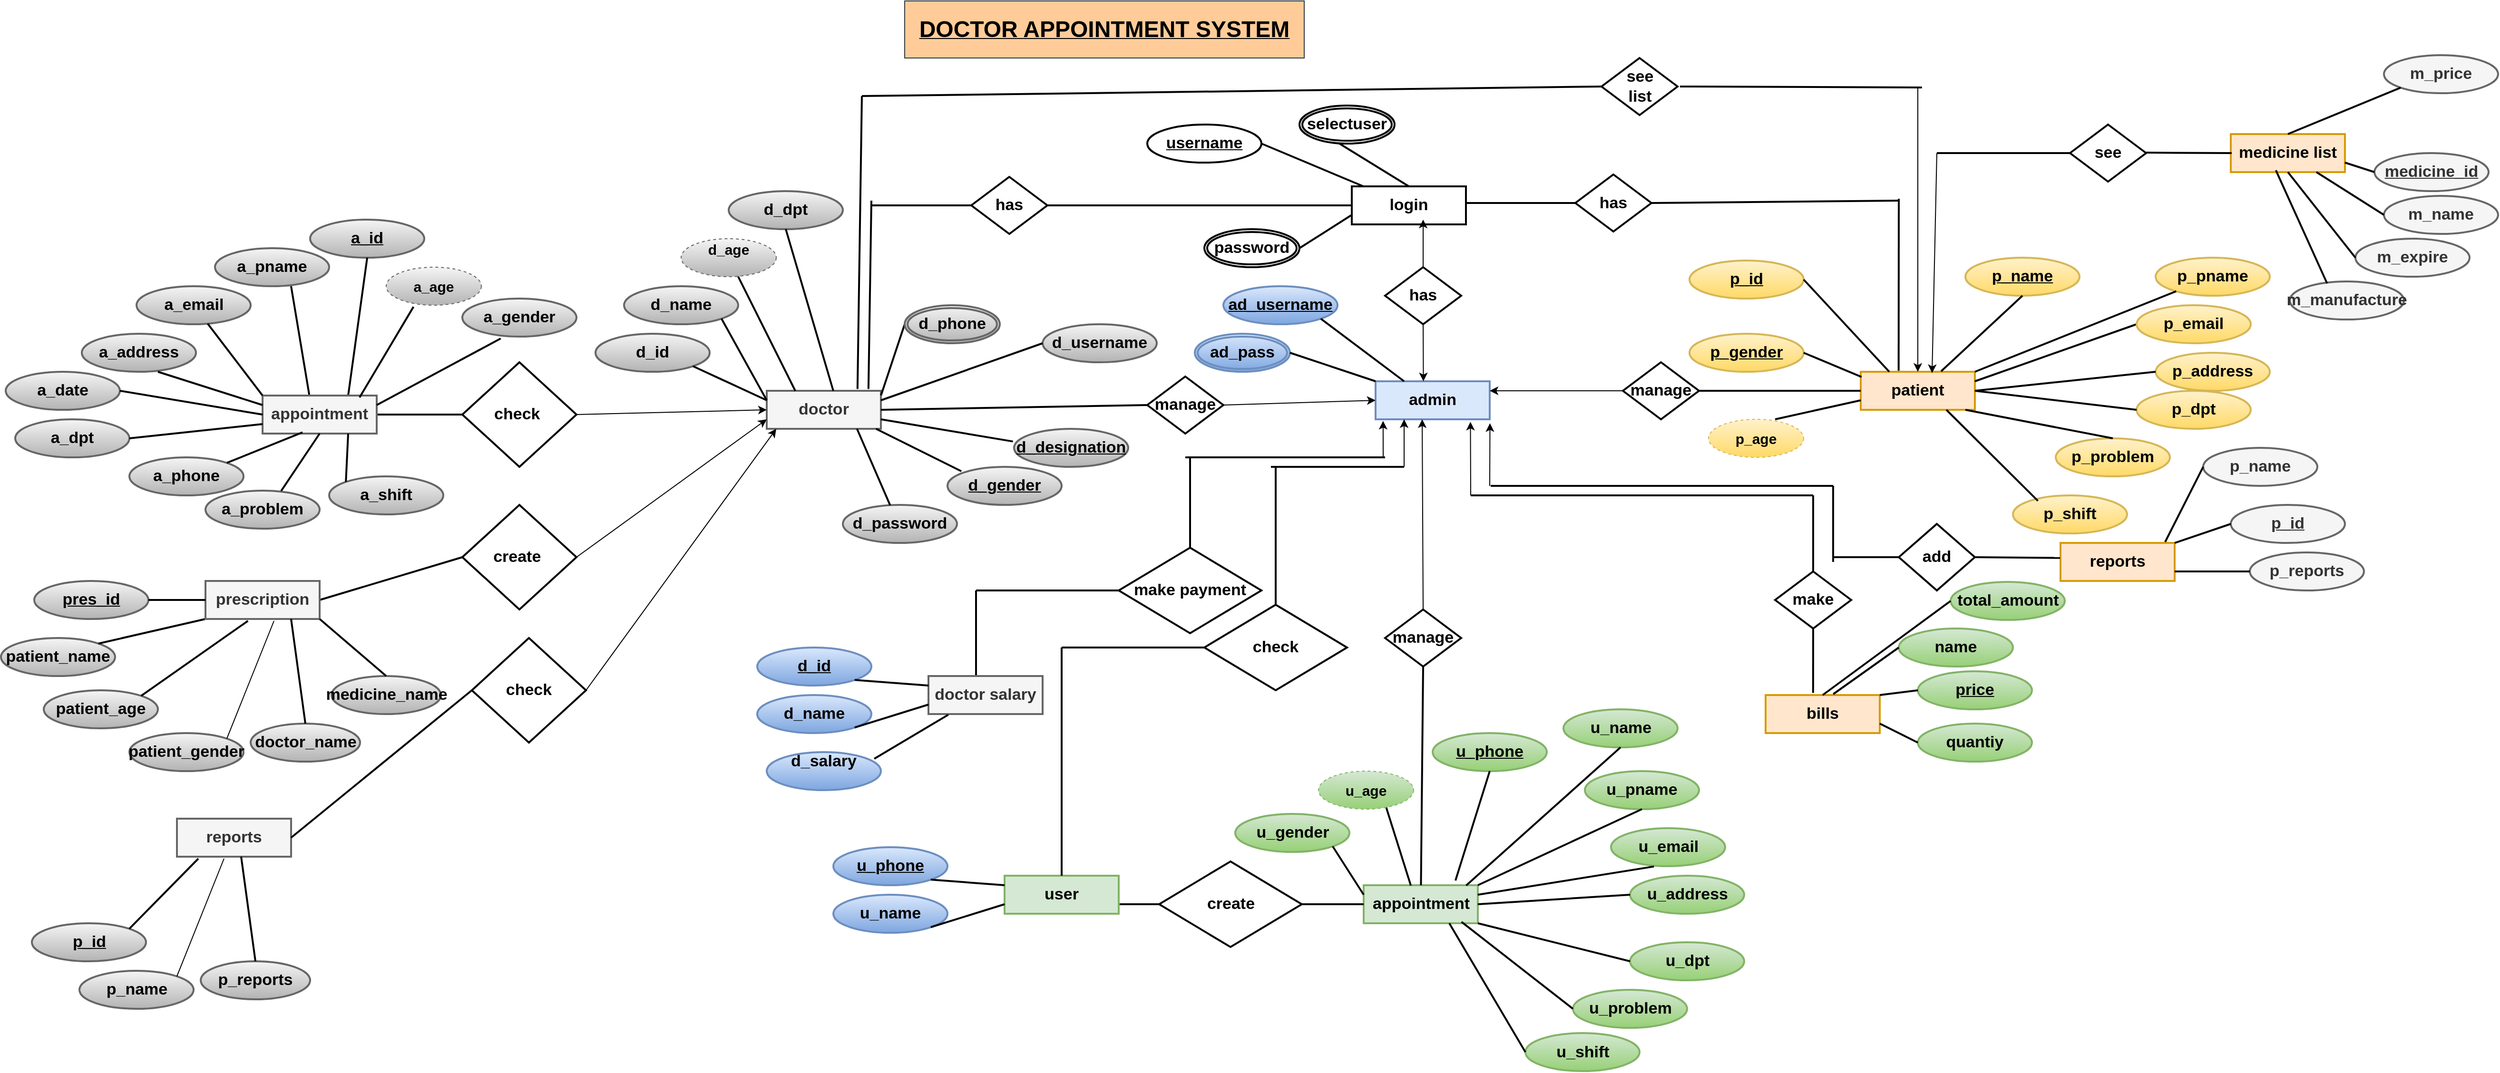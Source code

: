 <mxfile version="21.6.9" type="device">
  <diagram id="R2lEEEUBdFMjLlhIrx00" name="Page-1">
    <mxGraphModel dx="3300" dy="1771" grid="1" gridSize="10" guides="1" tooltips="1" connect="1" arrows="1" fold="1" page="1" pageScale="1" pageWidth="850" pageHeight="1100" math="0" shadow="0" extFonts="Permanent Marker^https://fonts.googleapis.com/css?family=Permanent+Marker">
      <root>
        <mxCell id="0" />
        <mxCell id="1" parent="0" />
        <mxCell id="lEjw1TeFjgP80U_XgumD-1" value="admin" style="rounded=0;whiteSpace=wrap;html=1;strokeWidth=2;fontSize=17;fontStyle=1;fillColor=#dae8fc;strokeColor=#6c8ebf;" parent="1" vertex="1">
          <mxGeometry x="440" y="-320" width="120" height="40" as="geometry" />
        </mxCell>
        <mxCell id="lEjw1TeFjgP80U_XgumD-2" value="manage" style="rhombus;whiteSpace=wrap;html=1;strokeWidth=2;fontSize=17;fontStyle=1" parent="1" vertex="1">
          <mxGeometry x="200" y="-325" width="80" height="60" as="geometry" />
        </mxCell>
        <mxCell id="lEjw1TeFjgP80U_XgumD-3" value="patient" style="rounded=0;whiteSpace=wrap;html=1;strokeWidth=2;fontSize=17;fontStyle=1;fillColor=#ffe6cc;strokeColor=#d79b00;" parent="1" vertex="1">
          <mxGeometry x="950" y="-330" width="120" height="40" as="geometry" />
        </mxCell>
        <mxCell id="lEjw1TeFjgP80U_XgumD-4" value="appointment" style="rounded=0;whiteSpace=wrap;html=1;strokeWidth=2;fontSize=17;fontStyle=1;fillColor=#d5e8d4;strokeColor=#82b366;" parent="1" vertex="1">
          <mxGeometry x="427.5" y="210" width="120" height="40" as="geometry" />
        </mxCell>
        <mxCell id="lEjw1TeFjgP80U_XgumD-6" value="doctor" style="rounded=0;whiteSpace=wrap;html=1;strokeWidth=2;fontSize=17;fontStyle=1;fillColor=#f5f5f5;fontColor=#333333;strokeColor=#666666;" parent="1" vertex="1">
          <mxGeometry x="-200" y="-310" width="120" height="40" as="geometry" />
        </mxCell>
        <mxCell id="lEjw1TeFjgP80U_XgumD-28" value="&lt;span style=&quot;font-size: 17px;&quot;&gt;u_phone&lt;/span&gt;" style="ellipse;whiteSpace=wrap;html=1;strokeWidth=2;fontSize=17;fontStyle=5;fillColor=#dae8fc;gradientColor=#7ea6e0;strokeColor=#6c8ebf;" parent="1" vertex="1">
          <mxGeometry x="-130" y="170" width="120" height="40" as="geometry" />
        </mxCell>
        <mxCell id="lEjw1TeFjgP80U_XgumD-34" value="ad_username" style="ellipse;whiteSpace=wrap;html=1;strokeWidth=2;fontSize=17;fontStyle=5;fillColor=#dae8fc;gradientColor=#7ea6e0;strokeColor=#6c8ebf;" parent="1" vertex="1">
          <mxGeometry x="280" y="-420" width="120" height="40" as="geometry" />
        </mxCell>
        <mxCell id="lEjw1TeFjgP80U_XgumD-35" value="ad_pass" style="ellipse;shape=doubleEllipse;margin=3;whiteSpace=wrap;html=1;align=center;strokeWidth=2;fontSize=17;fontStyle=1;fillColor=#dae8fc;gradientColor=#7ea6e0;strokeColor=#6c8ebf;" parent="1" vertex="1">
          <mxGeometry x="250" y="-370" width="100" height="40" as="geometry" />
        </mxCell>
        <mxCell id="lEjw1TeFjgP80U_XgumD-36" value="" style="endArrow=none;html=1;rounded=0;entryX=1;entryY=0.5;entryDx=0;entryDy=0;exitX=0;exitY=0;exitDx=0;exitDy=0;strokeWidth=2;fontSize=17;fontStyle=1" parent="1" source="lEjw1TeFjgP80U_XgumD-1" target="lEjw1TeFjgP80U_XgumD-35" edge="1">
          <mxGeometry width="50" height="50" relative="1" as="geometry">
            <mxPoint x="625" y="-285" as="sourcePoint" />
            <mxPoint x="515" y="-225" as="targetPoint" />
          </mxGeometry>
        </mxCell>
        <mxCell id="lEjw1TeFjgP80U_XgumD-37" value="" style="endArrow=none;html=1;rounded=0;exitX=0.25;exitY=0;exitDx=0;exitDy=0;strokeWidth=2;fontSize=17;fontStyle=1;entryX=1;entryY=1;entryDx=0;entryDy=0;" parent="1" source="lEjw1TeFjgP80U_XgumD-1" target="lEjw1TeFjgP80U_XgumD-34" edge="1">
          <mxGeometry width="50" height="50" relative="1" as="geometry">
            <mxPoint x="635" y="-275" as="sourcePoint" />
            <mxPoint x="420" y="-410" as="targetPoint" />
          </mxGeometry>
        </mxCell>
        <mxCell id="lEjw1TeFjgP80U_XgumD-41" value="u_pname" style="ellipse;whiteSpace=wrap;html=1;strokeWidth=2;fontSize=17;fontStyle=1;fillColor=#d5e8d4;gradientColor=#97d077;strokeColor=#82b366;" parent="1" vertex="1">
          <mxGeometry x="660" y="90" width="120" height="40" as="geometry" />
        </mxCell>
        <mxCell id="lEjw1TeFjgP80U_XgumD-42" value="u_name" style="ellipse;whiteSpace=wrap;html=1;strokeWidth=2;fontSize=17;fontStyle=1;fillColor=#d5e8d4;gradientColor=#97d077;strokeColor=#82b366;" parent="1" vertex="1">
          <mxGeometry x="637.5" y="25" width="120" height="40" as="geometry" />
        </mxCell>
        <mxCell id="lEjw1TeFjgP80U_XgumD-43" value="" style="endArrow=none;html=1;rounded=0;entryX=0.5;entryY=1;entryDx=0;entryDy=0;exitX=1;exitY=0;exitDx=0;exitDy=0;strokeWidth=2;fontSize=17;fontStyle=1" parent="1" source="lEjw1TeFjgP80U_XgumD-4" target="lEjw1TeFjgP80U_XgumD-41" edge="1">
          <mxGeometry width="50" height="50" relative="1" as="geometry">
            <mxPoint x="532.5" y="180" as="sourcePoint" />
            <mxPoint x="832.5" y="90" as="targetPoint" />
          </mxGeometry>
        </mxCell>
        <mxCell id="lEjw1TeFjgP80U_XgumD-44" value="u_phone" style="ellipse;whiteSpace=wrap;html=1;strokeWidth=2;fontSize=17;fontStyle=5;fillColor=#d5e8d4;gradientColor=#97d077;strokeColor=#82b366;" parent="1" vertex="1">
          <mxGeometry x="500" y="50" width="120" height="40" as="geometry" />
        </mxCell>
        <mxCell id="lEjw1TeFjgP80U_XgumD-45" value="" style="endArrow=none;html=1;rounded=0;entryX=0.5;entryY=1;entryDx=0;entryDy=0;exitX=0.804;exitY=-0.124;exitDx=0;exitDy=0;exitPerimeter=0;strokeWidth=2;fontSize=17;fontStyle=1" parent="1" source="lEjw1TeFjgP80U_XgumD-4" target="lEjw1TeFjgP80U_XgumD-44" edge="1">
          <mxGeometry width="50" height="50" relative="1" as="geometry">
            <mxPoint x="472.5" y="200" as="sourcePoint" />
            <mxPoint x="552.5" y="130" as="targetPoint" />
          </mxGeometry>
        </mxCell>
        <mxCell id="lEjw1TeFjgP80U_XgumD-46" value="" style="endArrow=none;html=1;rounded=0;entryX=0.5;entryY=1;entryDx=0;entryDy=0;exitX=0.898;exitY=0.007;exitDx=0;exitDy=0;strokeWidth=2;fontSize=17;fontStyle=1;exitPerimeter=0;" parent="1" source="lEjw1TeFjgP80U_XgumD-4" target="lEjw1TeFjgP80U_XgumD-42" edge="1">
          <mxGeometry width="50" height="50" relative="1" as="geometry">
            <mxPoint x="481.5" y="183" as="sourcePoint" />
            <mxPoint x="562.5" y="140" as="targetPoint" />
          </mxGeometry>
        </mxCell>
        <mxCell id="lEjw1TeFjgP80U_XgumD-51" value="u_email" style="ellipse;whiteSpace=wrap;html=1;strokeWidth=2;fontSize=17;fontStyle=1;fillColor=#d5e8d4;gradientColor=#97d077;strokeColor=#82b366;" parent="1" vertex="1">
          <mxGeometry x="687.5" y="150" width="120" height="40" as="geometry" />
        </mxCell>
        <mxCell id="lEjw1TeFjgP80U_XgumD-52" value="" style="endArrow=none;html=1;rounded=0;entryX=0.376;entryY=1.008;entryDx=0;entryDy=0;entryPerimeter=0;exitX=1;exitY=0.25;exitDx=0;exitDy=0;strokeWidth=2;fontSize=17;fontStyle=1" parent="1" source="lEjw1TeFjgP80U_XgumD-4" target="lEjw1TeFjgP80U_XgumD-51" edge="1">
          <mxGeometry width="50" height="50" relative="1" as="geometry">
            <mxPoint x="654.5" y="104" as="sourcePoint" />
            <mxPoint x="862.5" y="70" as="targetPoint" />
          </mxGeometry>
        </mxCell>
        <mxCell id="lEjw1TeFjgP80U_XgumD-56" value="p_pname" style="ellipse;whiteSpace=wrap;html=1;strokeWidth=2;fontSize=17;fontStyle=1;fillColor=#fff2cc;gradientColor=#ffd966;strokeColor=#d6b656;" parent="1" vertex="1">
          <mxGeometry x="1260" y="-450" width="120" height="40" as="geometry" />
        </mxCell>
        <mxCell id="lEjw1TeFjgP80U_XgumD-59" value="p_shift" style="ellipse;whiteSpace=wrap;html=1;strokeWidth=2;fontSize=17;fontStyle=1;fillColor=#fff2cc;gradientColor=#ffd966;strokeColor=#d6b656;" parent="1" vertex="1">
          <mxGeometry x="1110" y="-200" width="120" height="40" as="geometry" />
        </mxCell>
        <mxCell id="lEjw1TeFjgP80U_XgumD-60" value="" style="endArrow=none;html=1;rounded=0;entryX=0.219;entryY=0.145;entryDx=0;entryDy=0;entryPerimeter=0;exitX=0.75;exitY=1;exitDx=0;exitDy=0;strokeWidth=2;fontSize=17;fontStyle=1" parent="1" source="lEjw1TeFjgP80U_XgumD-3" target="lEjw1TeFjgP80U_XgumD-59" edge="1">
          <mxGeometry width="50" height="50" relative="1" as="geometry">
            <mxPoint x="1600" y="-510" as="sourcePoint" />
            <mxPoint x="905.6" y="-238.64" as="targetPoint" />
          </mxGeometry>
        </mxCell>
        <mxCell id="lEjw1TeFjgP80U_XgumD-61" value="p_problem" style="ellipse;whiteSpace=wrap;html=1;strokeWidth=2;fontSize=17;fontStyle=1;fillColor=#fff2cc;gradientColor=#ffd966;strokeColor=#d6b656;" parent="1" vertex="1">
          <mxGeometry x="1155" y="-260" width="120" height="40" as="geometry" />
        </mxCell>
        <mxCell id="lEjw1TeFjgP80U_XgumD-62" value="p_address" style="ellipse;whiteSpace=wrap;html=1;strokeWidth=2;fontSize=17;fontStyle=1;fillColor=#fff2cc;gradientColor=#ffd966;strokeColor=#d6b656;" parent="1" vertex="1">
          <mxGeometry x="1260" y="-350" width="120" height="40" as="geometry" />
        </mxCell>
        <mxCell id="lEjw1TeFjgP80U_XgumD-63" value="" style="endArrow=none;html=1;rounded=0;entryX=0;entryY=0.5;entryDx=0;entryDy=0;strokeWidth=2;fontSize=17;fontStyle=1" parent="1" target="lEjw1TeFjgP80U_XgumD-62" edge="1">
          <mxGeometry width="50" height="50" relative="1" as="geometry">
            <mxPoint x="1070" y="-310" as="sourcePoint" />
            <mxPoint x="2035" y="-690" as="targetPoint" />
          </mxGeometry>
        </mxCell>
        <mxCell id="lEjw1TeFjgP80U_XgumD-64" value="p_dpt&lt;br&gt;" style="ellipse;whiteSpace=wrap;html=1;strokeWidth=2;fontSize=17;fontStyle=1;fillColor=#fff2cc;gradientColor=#ffd966;strokeColor=#d6b656;" parent="1" vertex="1">
          <mxGeometry x="1240" y="-310" width="120" height="40" as="geometry" />
        </mxCell>
        <mxCell id="lEjw1TeFjgP80U_XgumD-65" value="" style="endArrow=none;html=1;rounded=0;exitX=1;exitY=0;exitDx=0;exitDy=0;strokeWidth=2;fontSize=17;fontStyle=1" parent="1" source="lEjw1TeFjgP80U_XgumD-3" target="lEjw1TeFjgP80U_XgumD-56" edge="1">
          <mxGeometry width="50" height="50" relative="1" as="geometry">
            <mxPoint x="911" y="528" as="sourcePoint" />
            <mxPoint x="480" y="670" as="targetPoint" />
          </mxGeometry>
        </mxCell>
        <mxCell id="lEjw1TeFjgP80U_XgumD-67" value="" style="endArrow=none;html=1;rounded=0;entryX=0;entryY=0.5;entryDx=0;entryDy=0;exitX=1;exitY=0.5;exitDx=0;exitDy=0;strokeWidth=2;fontSize=17;fontStyle=1" parent="1" source="lEjw1TeFjgP80U_XgumD-3" target="lEjw1TeFjgP80U_XgumD-64" edge="1">
          <mxGeometry width="50" height="50" relative="1" as="geometry">
            <mxPoint x="1570" y="-530" as="sourcePoint" />
            <mxPoint x="1695" y="-540" as="targetPoint" />
          </mxGeometry>
        </mxCell>
        <mxCell id="lEjw1TeFjgP80U_XgumD-68" value="" style="endArrow=none;html=1;rounded=0;entryX=0.5;entryY=0;entryDx=0;entryDy=0;strokeWidth=2;fontSize=17;fontStyle=1;" parent="1" target="lEjw1TeFjgP80U_XgumD-61" edge="1">
          <mxGeometry width="50" height="50" relative="1" as="geometry">
            <mxPoint x="1060" y="-290" as="sourcePoint" />
            <mxPoint x="1705" y="-530" as="targetPoint" />
          </mxGeometry>
        </mxCell>
        <mxCell id="lEjw1TeFjgP80U_XgumD-72" value="d_dpt" style="ellipse;whiteSpace=wrap;html=1;strokeWidth=2;fontSize=17;fontStyle=1;fillColor=#f5f5f5;gradientColor=#b3b3b3;strokeColor=#666666;" parent="1" vertex="1">
          <mxGeometry x="-240" y="-520" width="120" height="40" as="geometry" />
        </mxCell>
        <mxCell id="lEjw1TeFjgP80U_XgumD-73" value="d_password" style="ellipse;whiteSpace=wrap;html=1;strokeWidth=2;fontSize=17;fontStyle=1;fillColor=#f5f5f5;gradientColor=#b3b3b3;strokeColor=#666666;" parent="1" vertex="1">
          <mxGeometry x="-120" y="-190" width="120" height="40" as="geometry" />
        </mxCell>
        <mxCell id="lEjw1TeFjgP80U_XgumD-74" value="" style="endArrow=none;html=1;rounded=0;entryX=0.5;entryY=1;entryDx=0;entryDy=0;strokeWidth=2;fontSize=17;fontStyle=1;exitX=0.583;exitY=0;exitDx=0;exitDy=0;exitPerimeter=0;" parent="1" source="lEjw1TeFjgP80U_XgumD-6" target="lEjw1TeFjgP80U_XgumD-72" edge="1">
          <mxGeometry width="50" height="50" relative="1" as="geometry">
            <mxPoint x="-120" y="-320" as="sourcePoint" />
            <mxPoint x="359.88" y="-420" as="targetPoint" />
            <Array as="points" />
          </mxGeometry>
        </mxCell>
        <mxCell id="lEjw1TeFjgP80U_XgumD-76" value="d_name" style="ellipse;whiteSpace=wrap;html=1;strokeWidth=2;fontSize=17;fontStyle=1;fillColor=#f5f5f5;gradientColor=#b3b3b3;strokeColor=#666666;" parent="1" vertex="1">
          <mxGeometry x="-350" y="-420" width="120" height="40" as="geometry" />
        </mxCell>
        <mxCell id="lEjw1TeFjgP80U_XgumD-77" value="d_username" style="ellipse;whiteSpace=wrap;html=1;strokeWidth=2;fontSize=17;fontStyle=1;fillColor=#f5f5f5;gradientColor=#b3b3b3;strokeColor=#666666;" parent="1" vertex="1">
          <mxGeometry x="90" y="-380" width="120" height="40" as="geometry" />
        </mxCell>
        <mxCell id="lEjw1TeFjgP80U_XgumD-78" value="" style="endArrow=none;html=1;rounded=0;entryX=0;entryY=0.5;entryDx=0;entryDy=0;exitX=1;exitY=0.25;exitDx=0;exitDy=0;strokeWidth=2;fontSize=17;fontStyle=1" parent="1" source="lEjw1TeFjgP80U_XgumD-6" target="lEjw1TeFjgP80U_XgumD-77" edge="1">
          <mxGeometry width="50" height="50" relative="1" as="geometry">
            <mxPoint x="-85.12" y="-290" as="sourcePoint" />
            <mxPoint x="100.0" y="-289.68" as="targetPoint" />
          </mxGeometry>
        </mxCell>
        <mxCell id="lEjw1TeFjgP80U_XgumD-79" value="&lt;u style=&quot;font-size: 17px;&quot;&gt;d_designation&lt;/u&gt;" style="ellipse;whiteSpace=wrap;html=1;strokeWidth=2;fontSize=17;fontStyle=1;fillColor=#f5f5f5;gradientColor=#b3b3b3;strokeColor=#666666;" parent="1" vertex="1">
          <mxGeometry x="60" y="-270" width="120" height="40" as="geometry" />
        </mxCell>
        <mxCell id="lEjw1TeFjgP80U_XgumD-80" value="" style="endArrow=none;html=1;rounded=0;strokeWidth=2;fontSize=17;fontStyle=1;entryX=0.414;entryY=0.008;entryDx=0;entryDy=0;entryPerimeter=0;" parent="1" target="lEjw1TeFjgP80U_XgumD-73" edge="1">
          <mxGeometry width="50" height="50" relative="1" as="geometry">
            <mxPoint x="-105.12" y="-270" as="sourcePoint" />
            <mxPoint x="-95.12" y="-210" as="targetPoint" />
          </mxGeometry>
        </mxCell>
        <mxCell id="lEjw1TeFjgP80U_XgumD-82" value="" style="endArrow=none;html=1;rounded=0;entryX=-0.01;entryY=0.333;entryDx=0;entryDy=0;strokeWidth=2;fontSize=17;fontStyle=1;entryPerimeter=0;" parent="1" target="lEjw1TeFjgP80U_XgumD-79" edge="1">
          <mxGeometry width="50" height="50" relative="1" as="geometry">
            <mxPoint x="-80" y="-280" as="sourcePoint" />
            <mxPoint x="54.88" y="-260" as="targetPoint" />
          </mxGeometry>
        </mxCell>
        <mxCell id="lEjw1TeFjgP80U_XgumD-83" value="" style="endArrow=none;html=1;rounded=0;entryX=0.081;entryY=0.116;entryDx=0;entryDy=0;entryPerimeter=0;exitX=1;exitY=0.75;exitDx=0;exitDy=0;strokeWidth=2;fontSize=17;fontStyle=1" parent="1" edge="1">
          <mxGeometry width="50" height="50" relative="1" as="geometry">
            <mxPoint x="-85.12" y="-270" as="sourcePoint" />
            <mxPoint x="4.6" y="-225.36" as="targetPoint" />
          </mxGeometry>
        </mxCell>
        <mxCell id="lEjw1TeFjgP80U_XgumD-84" value="" style="endArrow=none;html=1;rounded=0;entryX=0;entryY=0.5;entryDx=0;entryDy=0;exitX=1.001;exitY=0.119;exitDx=0;exitDy=0;strokeWidth=2;fontSize=17;fontStyle=1;exitPerimeter=0;" parent="1" source="lEjw1TeFjgP80U_XgumD-6" target="lEjw1TeFjgP80U_XgumD-85" edge="1">
          <mxGeometry width="50" height="50" relative="1" as="geometry">
            <mxPoint x="-85.12" y="-290" as="sourcePoint" />
            <mxPoint x="64.88" y="-360" as="targetPoint" />
          </mxGeometry>
        </mxCell>
        <mxCell id="lEjw1TeFjgP80U_XgumD-85" value="d_phone" style="ellipse;shape=doubleEllipse;margin=3;whiteSpace=wrap;html=1;align=center;strokeWidth=2;fontSize=17;fontStyle=1;fillColor=#f5f5f5;gradientColor=#b3b3b3;strokeColor=#666666;" parent="1" vertex="1">
          <mxGeometry x="-55" y="-400" width="100" height="40" as="geometry" />
        </mxCell>
        <mxCell id="lEjw1TeFjgP80U_XgumD-130" value="" style="endArrow=none;html=1;rounded=0;entryX=0;entryY=0.5;entryDx=0;entryDy=0;exitX=1;exitY=0.25;exitDx=0;exitDy=0;strokeWidth=2;fontSize=17;fontStyle=1" parent="1" source="lEjw1TeFjgP80U_XgumD-3" target="lEjw1TeFjgP80U_XgumD-55" edge="1">
          <mxGeometry width="50" height="50" relative="1" as="geometry">
            <mxPoint x="1080" y="-320" as="sourcePoint" />
            <mxPoint x="1710" y="-610" as="targetPoint" />
          </mxGeometry>
        </mxCell>
        <mxCell id="lEjw1TeFjgP80U_XgumD-55" value="p_email" style="ellipse;whiteSpace=wrap;html=1;strokeWidth=2;fontSize=17;fontStyle=1;fillColor=#fff2cc;gradientColor=#ffd966;strokeColor=#d6b656;" parent="1" vertex="1">
          <mxGeometry x="1240" y="-400" width="120" height="40" as="geometry" />
        </mxCell>
        <mxCell id="lEjw1TeFjgP80U_XgumD-135" value="u_address" style="ellipse;whiteSpace=wrap;html=1;strokeWidth=2;fontSize=17;fontStyle=1;fillColor=#d5e8d4;gradientColor=#97d077;strokeColor=#82b366;" parent="1" vertex="1">
          <mxGeometry x="707.5" y="200" width="120" height="40" as="geometry" />
        </mxCell>
        <mxCell id="lEjw1TeFjgP80U_XgumD-136" value="" style="endArrow=none;html=1;rounded=0;entryX=0;entryY=0.5;entryDx=0;entryDy=0;exitX=1;exitY=0.5;exitDx=0;exitDy=0;strokeWidth=2;fontSize=17;fontStyle=1" parent="1" source="lEjw1TeFjgP80U_XgumD-4" target="lEjw1TeFjgP80U_XgumD-135" edge="1">
          <mxGeometry width="50" height="50" relative="1" as="geometry">
            <mxPoint x="557.5" y="290" as="sourcePoint" />
            <mxPoint x="872.5" y="140" as="targetPoint" />
          </mxGeometry>
        </mxCell>
        <mxCell id="lEjw1TeFjgP80U_XgumD-137" value="u_dpt" style="ellipse;whiteSpace=wrap;html=1;strokeWidth=2;fontSize=17;fontStyle=1;fillColor=#d5e8d4;gradientColor=#97d077;strokeColor=#82b366;" parent="1" vertex="1">
          <mxGeometry x="707.5" y="270" width="120" height="40" as="geometry" />
        </mxCell>
        <mxCell id="lEjw1TeFjgP80U_XgumD-138" value="" style="endArrow=none;html=1;rounded=0;entryX=0;entryY=0.5;entryDx=0;entryDy=0;exitX=1;exitY=1;exitDx=0;exitDy=0;strokeWidth=2;fontSize=17;fontStyle=1" parent="1" source="lEjw1TeFjgP80U_XgumD-4" target="lEjw1TeFjgP80U_XgumD-137" edge="1">
          <mxGeometry width="50" height="50" relative="1" as="geometry">
            <mxPoint x="557.5" y="360" as="sourcePoint" />
            <mxPoint x="872.5" y="210" as="targetPoint" />
          </mxGeometry>
        </mxCell>
        <mxCell id="lEjw1TeFjgP80U_XgumD-139" value="" style="endArrow=none;html=1;rounded=0;entryX=1;entryY=1;entryDx=0;entryDy=0;exitX=0.413;exitY=0.007;exitDx=0;exitDy=0;strokeWidth=2;fontSize=17;fontStyle=1;exitPerimeter=0;" parent="1" source="lEjw1TeFjgP80U_XgumD-4" edge="1">
          <mxGeometry width="50" height="50" relative="1" as="geometry">
            <mxPoint x="476.5" y="222" as="sourcePoint" />
            <mxPoint x="449.926" y="124.142" as="targetPoint" />
          </mxGeometry>
        </mxCell>
        <mxCell id="lEjw1TeFjgP80U_XgumD-143" value="&lt;u style=&quot;font-size: 17px;&quot;&gt;d_gender&lt;/u&gt;" style="ellipse;whiteSpace=wrap;html=1;strokeWidth=2;fontSize=17;fontStyle=1;fillColor=#f5f5f5;gradientColor=#b3b3b3;strokeColor=#666666;" parent="1" vertex="1">
          <mxGeometry x="-10" y="-230" width="120" height="40" as="geometry" />
        </mxCell>
        <mxCell id="lEjw1TeFjgP80U_XgumD-144" value="d_id" style="ellipse;whiteSpace=wrap;html=1;strokeWidth=2;fontSize=17;fontStyle=1;fillColor=#f5f5f5;gradientColor=#b3b3b3;strokeColor=#666666;" parent="1" vertex="1">
          <mxGeometry x="-380" y="-370" width="120" height="40" as="geometry" />
        </mxCell>
        <mxCell id="lEjw1TeFjgP80U_XgumD-146" value="" style="endArrow=none;html=1;rounded=0;entryX=1;entryY=1;entryDx=0;entryDy=0;strokeWidth=2;fontSize=17;fontStyle=1" parent="1" target="lEjw1TeFjgP80U_XgumD-144" edge="1">
          <mxGeometry width="50" height="50" relative="1" as="geometry">
            <mxPoint x="-200" y="-300" as="sourcePoint" />
            <mxPoint x="74.88" y="-350" as="targetPoint" />
          </mxGeometry>
        </mxCell>
        <mxCell id="lEjw1TeFjgP80U_XgumD-147" value="" style="endArrow=none;html=1;rounded=0;entryX=1;entryY=1;entryDx=0;entryDy=0;exitX=0;exitY=0.25;exitDx=0;exitDy=0;strokeWidth=2;fontSize=17;fontStyle=1" parent="1" source="lEjw1TeFjgP80U_XgumD-6" target="lEjw1TeFjgP80U_XgumD-76" edge="1">
          <mxGeometry width="50" height="50" relative="1" as="geometry">
            <mxPoint x="-65.12" y="-270" as="sourcePoint" />
            <mxPoint x="84.88" y="-340" as="targetPoint" />
          </mxGeometry>
        </mxCell>
        <mxCell id="lEjw1TeFjgP80U_XgumD-148" value="" style="endArrow=none;html=1;rounded=0;exitX=0.25;exitY=0;exitDx=0;exitDy=0;strokeWidth=2;fontSize=17;fontStyle=1;" parent="1" source="lEjw1TeFjgP80U_XgumD-6" edge="1">
          <mxGeometry width="50" height="50" relative="1" as="geometry">
            <mxPoint x="-55.12" y="-260" as="sourcePoint" />
            <mxPoint x="-230.136" y="-430.272" as="targetPoint" />
          </mxGeometry>
        </mxCell>
        <mxCell id="lEjw1TeFjgP80U_XgumD-149" value="&lt;u&gt;p_name&lt;/u&gt;" style="ellipse;whiteSpace=wrap;html=1;strokeWidth=2;fontSize=17;fontStyle=1;fillColor=#fff2cc;gradientColor=#ffd966;strokeColor=#d6b656;" parent="1" vertex="1">
          <mxGeometry x="1060" y="-450" width="120" height="40" as="geometry" />
        </mxCell>
        <mxCell id="lEjw1TeFjgP80U_XgumD-150" value="" style="endArrow=none;html=1;rounded=0;exitX=0.5;exitY=1;exitDx=0;exitDy=0;strokeWidth=2;fontSize=17;fontStyle=1;entryX=0.704;entryY=-0.012;entryDx=0;entryDy=0;entryPerimeter=0;" parent="1" source="lEjw1TeFjgP80U_XgumD-149" target="lEjw1TeFjgP80U_XgumD-3" edge="1">
          <mxGeometry width="50" height="50" relative="1" as="geometry">
            <mxPoint x="1050" y="-280" as="sourcePoint" />
            <mxPoint x="940" y="-310" as="targetPoint" />
          </mxGeometry>
        </mxCell>
        <mxCell id="lEjw1TeFjgP80U_XgumD-151" value="&lt;u&gt;p_id&lt;/u&gt;" style="ellipse;whiteSpace=wrap;html=1;strokeWidth=2;fontSize=17;fontStyle=1;fillColor=#fff2cc;gradientColor=#ffd966;strokeColor=#d6b656;" parent="1" vertex="1">
          <mxGeometry x="770" y="-447" width="120" height="40" as="geometry" />
        </mxCell>
        <mxCell id="lEjw1TeFjgP80U_XgumD-153" value="" style="endArrow=none;html=1;rounded=0;exitX=1;exitY=0.5;exitDx=0;exitDy=0;strokeWidth=2;fontSize=17;fontStyle=1;entryX=0.25;entryY=0;entryDx=0;entryDy=0;" parent="1" source="lEjw1TeFjgP80U_XgumD-151" target="lEjw1TeFjgP80U_XgumD-3" edge="1">
          <mxGeometry width="50" height="50" relative="1" as="geometry">
            <mxPoint x="1050" y="-280" as="sourcePoint" />
            <mxPoint x="970" y="-335" as="targetPoint" />
          </mxGeometry>
        </mxCell>
        <mxCell id="lEjw1TeFjgP80U_XgumD-155" value="" style="endArrow=none;html=1;rounded=0;exitX=0;exitY=0.75;exitDx=0;exitDy=0;strokeWidth=2;fontSize=17;fontStyle=1;" parent="1" source="lEjw1TeFjgP80U_XgumD-3" edge="1">
          <mxGeometry width="50" height="50" relative="1" as="geometry">
            <mxPoint x="1050" y="-280" as="sourcePoint" />
            <mxPoint x="860" y="-280" as="targetPoint" />
          </mxGeometry>
        </mxCell>
        <mxCell id="lEjw1TeFjgP80U_XgumD-159" value="" style="endArrow=none;html=1;rounded=0;entryX=0.5;entryY=1;entryDx=0;entryDy=0;strokeWidth=2;fontSize=17;fontStyle=1" parent="1" source="lEjw1TeFjgP80U_XgumD-4" target="wDb7TstbsJTFzF3oQ880-28" edge="1">
          <mxGeometry width="50" height="50" relative="1" as="geometry">
            <mxPoint x="597.5" y="-40" as="sourcePoint" />
            <mxPoint x="487.5" y="30" as="targetPoint" />
          </mxGeometry>
        </mxCell>
        <mxCell id="lEjw1TeFjgP80U_XgumD-174" value="" style="endArrow=none;html=1;rounded=0;strokeWidth=2;fontSize=17;fontStyle=1;entryX=0;entryY=0.5;entryDx=0;entryDy=0;" parent="1" target="lEjw1TeFjgP80U_XgumD-2" edge="1">
          <mxGeometry width="50" height="50" relative="1" as="geometry">
            <mxPoint x="-80" y="-290" as="sourcePoint" />
            <mxPoint x="210" y="-310" as="targetPoint" />
          </mxGeometry>
        </mxCell>
        <mxCell id="lEjw1TeFjgP80U_XgumD-192" value="" style="endArrow=none;html=1;rounded=0;strokeWidth=2;fontSize=17;fontStyle=0;exitX=1;exitY=0.75;exitDx=0;exitDy=0;entryX=0;entryY=0.5;entryDx=0;entryDy=0;" parent="1" source="wDb7TstbsJTFzF3oQ880-36" target="lEjw1TeFjgP80U_XgumD-196" edge="1">
          <mxGeometry width="50" height="50" relative="1" as="geometry">
            <mxPoint x="190.0" y="230" as="sourcePoint" />
            <mxPoint x="520" y="115" as="targetPoint" />
          </mxGeometry>
        </mxCell>
        <mxCell id="lEjw1TeFjgP80U_XgumD-193" value="check&lt;br&gt;" style="rhombus;whiteSpace=wrap;html=1;strokeWidth=2;fontSize=17;fontStyle=1" parent="1" vertex="1">
          <mxGeometry x="260" y="-85" width="150" height="90" as="geometry" />
        </mxCell>
        <mxCell id="lEjw1TeFjgP80U_XgumD-195" value="" style="endArrow=none;html=1;rounded=0;strokeWidth=2;fontSize=17;fontStyle=0;exitX=1;exitY=0.5;exitDx=0;exitDy=0;entryX=0;entryY=0.5;entryDx=0;entryDy=0;" parent="1" source="lEjw1TeFjgP80U_XgumD-196" target="lEjw1TeFjgP80U_XgumD-4" edge="1">
          <mxGeometry width="50" height="50" relative="1" as="geometry">
            <mxPoint x="387.5" y="200" as="sourcePoint" />
            <mxPoint x="485.5" y="330" as="targetPoint" />
          </mxGeometry>
        </mxCell>
        <mxCell id="lEjw1TeFjgP80U_XgumD-196" value="create" style="rhombus;whiteSpace=wrap;html=1;strokeWidth=2;fontSize=17;fontStyle=1" parent="1" vertex="1">
          <mxGeometry x="212.5" y="185" width="150" height="90" as="geometry" />
        </mxCell>
        <mxCell id="lEjw1TeFjgP80U_XgumD-199" value="" style="endArrow=none;html=1;rounded=0;strokeWidth=2;fontSize=17;fontStyle=1;entryX=0;entryY=0.5;entryDx=0;entryDy=0;exitX=1;exitY=0.5;exitDx=0;exitDy=0;" parent="1" source="wDb7TstbsJTFzF3oQ880-46" target="lEjw1TeFjgP80U_XgumD-3" edge="1">
          <mxGeometry width="50" height="50" relative="1" as="geometry">
            <mxPoint x="700" y="-300" as="sourcePoint" />
            <mxPoint x="670" y="-340" as="targetPoint" />
          </mxGeometry>
        </mxCell>
        <mxCell id="lEjw1TeFjgP80U_XgumD-226" value="check&amp;nbsp;" style="rhombus;whiteSpace=wrap;html=1;strokeWidth=2;fontSize=17;fontStyle=1" parent="1" vertex="1">
          <mxGeometry x="-520" y="-340" width="120" height="110" as="geometry" />
        </mxCell>
        <mxCell id="lEjw1TeFjgP80U_XgumD-227" value="create&amp;nbsp;" style="rhombus;whiteSpace=wrap;html=1;strokeWidth=2;fontSize=17;fontStyle=1" parent="1" vertex="1">
          <mxGeometry x="-520" y="-190" width="120" height="110" as="geometry" />
        </mxCell>
        <mxCell id="lEjw1TeFjgP80U_XgumD-228" value="check" style="rhombus;whiteSpace=wrap;html=1;strokeWidth=2;fontSize=17;fontStyle=1" parent="1" vertex="1">
          <mxGeometry x="-510" y="-50" width="120" height="110" as="geometry" />
        </mxCell>
        <mxCell id="lEjw1TeFjgP80U_XgumD-230" value="" style="endArrow=none;html=1;rounded=0;strokeWidth=2;fontSize=17;fontStyle=1;exitX=1;exitY=0.5;exitDx=0;exitDy=0;entryX=0;entryY=0.5;entryDx=0;entryDy=0;" parent="1" source="lEjw1TeFjgP80U_XgumD-243" target="lEjw1TeFjgP80U_XgumD-227" edge="1">
          <mxGeometry width="50" height="50" relative="1" as="geometry">
            <mxPoint x="-200" y="-280" as="sourcePoint" />
            <mxPoint x="-570" y="-100" as="targetPoint" />
          </mxGeometry>
        </mxCell>
        <mxCell id="lEjw1TeFjgP80U_XgumD-232" value="patient_name" style="ellipse;whiteSpace=wrap;html=1;strokeWidth=2;fontSize=17;fontStyle=1;fillColor=#f5f5f5;gradientColor=#b3b3b3;strokeColor=#666666;" parent="1" vertex="1">
          <mxGeometry x="-1005" y="-50" width="120" height="40" as="geometry" />
        </mxCell>
        <mxCell id="lEjw1TeFjgP80U_XgumD-233" value="" style="endArrow=none;html=1;rounded=0;entryX=1;entryY=0;entryDx=0;entryDy=0;exitX=0;exitY=1;exitDx=0;exitDy=0;strokeWidth=2;fontSize=17;fontStyle=1" parent="1" source="lEjw1TeFjgP80U_XgumD-243" target="lEjw1TeFjgP80U_XgumD-232" edge="1">
          <mxGeometry width="50" height="50" relative="1" as="geometry">
            <mxPoint x="-484" y="-230" as="sourcePoint" />
            <mxPoint x="-35.12" y="-340" as="targetPoint" />
            <Array as="points" />
          </mxGeometry>
        </mxCell>
        <mxCell id="lEjw1TeFjgP80U_XgumD-234" value="a_pname" style="ellipse;whiteSpace=wrap;html=1;strokeWidth=2;fontSize=17;fontStyle=1;fillColor=#f5f5f5;gradientColor=#b3b3b3;strokeColor=#666666;" parent="1" vertex="1">
          <mxGeometry x="-780" y="-460" width="120" height="40" as="geometry" />
        </mxCell>
        <mxCell id="lEjw1TeFjgP80U_XgumD-235" value="&lt;u&gt;a_id&lt;/u&gt;" style="ellipse;whiteSpace=wrap;html=1;strokeWidth=2;fontSize=17;fontStyle=1;fillColor=#f5f5f5;gradientColor=#b3b3b3;strokeColor=#666666;" parent="1" vertex="1">
          <mxGeometry x="-680" y="-490" width="120" height="40" as="geometry" />
        </mxCell>
        <mxCell id="lEjw1TeFjgP80U_XgumD-236" value="&lt;u&gt;pres_id&lt;/u&gt;" style="ellipse;whiteSpace=wrap;html=1;strokeWidth=2;fontSize=17;fontStyle=1;fillColor=#f5f5f5;gradientColor=#b3b3b3;strokeColor=#666666;" parent="1" vertex="1">
          <mxGeometry x="-970" y="-110" width="120" height="40" as="geometry" />
        </mxCell>
        <mxCell id="lEjw1TeFjgP80U_XgumD-237" value="" style="endArrow=none;html=1;rounded=0;entryX=1;entryY=0.5;entryDx=0;entryDy=0;strokeWidth=2;fontSize=17;fontStyle=1;exitX=0;exitY=0.5;exitDx=0;exitDy=0;" parent="1" source="lEjw1TeFjgP80U_XgumD-226" target="lEjw1TeFjgP80U_XgumD-241" edge="1">
          <mxGeometry width="50" height="50" relative="1" as="geometry">
            <mxPoint x="-575" y="-350" as="sourcePoint" />
            <mxPoint x="-300.12" y="-420" as="targetPoint" />
          </mxGeometry>
        </mxCell>
        <mxCell id="lEjw1TeFjgP80U_XgumD-238" value="" style="endArrow=none;html=1;rounded=0;strokeWidth=2;fontSize=17;fontStyle=1;exitX=0.417;exitY=0.125;exitDx=0;exitDy=0;exitPerimeter=0;" parent="1" source="lEjw1TeFjgP80U_XgumD-241" edge="1">
          <mxGeometry width="50" height="50" relative="1" as="geometry">
            <mxPoint x="-670" y="-310" as="sourcePoint" />
            <mxPoint x="-700" y="-420" as="targetPoint" />
          </mxGeometry>
        </mxCell>
        <mxCell id="lEjw1TeFjgP80U_XgumD-239" value="" style="endArrow=none;html=1;rounded=0;entryX=0.5;entryY=1;entryDx=0;entryDy=0;exitX=0.75;exitY=0;exitDx=0;exitDy=0;strokeWidth=2;fontSize=17;fontStyle=1" parent="1" source="lEjw1TeFjgP80U_XgumD-241" target="lEjw1TeFjgP80U_XgumD-235" edge="1">
          <mxGeometry width="50" height="50" relative="1" as="geometry">
            <mxPoint x="-625" y="-299.14" as="sourcePoint" />
            <mxPoint x="-492.574" y="-409.998" as="targetPoint" />
          </mxGeometry>
        </mxCell>
        <mxCell id="lEjw1TeFjgP80U_XgumD-241" value="appointment" style="rounded=0;whiteSpace=wrap;html=1;strokeWidth=2;fontSize=17;fontStyle=1;fillColor=#f5f5f5;fontColor=#333333;strokeColor=#666666;" parent="1" vertex="1">
          <mxGeometry x="-730" y="-305" width="120" height="40" as="geometry" />
        </mxCell>
        <mxCell id="lEjw1TeFjgP80U_XgumD-243" value="prescription" style="rounded=0;whiteSpace=wrap;html=1;strokeWidth=2;fontSize=17;fontStyle=1;fillColor=#f5f5f5;fontColor=#333333;strokeColor=#666666;" parent="1" vertex="1">
          <mxGeometry x="-790" y="-110" width="120" height="40" as="geometry" />
        </mxCell>
        <mxCell id="lEjw1TeFjgP80U_XgumD-246" value="reports" style="rounded=0;whiteSpace=wrap;html=1;strokeWidth=2;fontSize=17;fontStyle=1;fillColor=#f5f5f5;fontColor=#333333;strokeColor=#666666;" parent="1" vertex="1">
          <mxGeometry x="-820" y="140" width="120" height="40" as="geometry" />
        </mxCell>
        <mxCell id="lEjw1TeFjgP80U_XgumD-247" value="" style="endArrow=none;html=1;rounded=0;entryX=1;entryY=0.5;entryDx=0;entryDy=0;strokeWidth=2;fontSize=17;fontStyle=1;exitX=0;exitY=0.5;exitDx=0;exitDy=0;" parent="1" source="lEjw1TeFjgP80U_XgumD-228" target="lEjw1TeFjgP80U_XgumD-246" edge="1">
          <mxGeometry width="50" height="50" relative="1" as="geometry">
            <mxPoint x="-530" y="-125" as="sourcePoint" />
            <mxPoint x="-610" y="-130" as="targetPoint" />
          </mxGeometry>
        </mxCell>
        <mxCell id="lEjw1TeFjgP80U_XgumD-249" value="" style="endArrow=none;html=1;rounded=0;entryX=1;entryY=0.5;entryDx=0;entryDy=0;exitX=0;exitY=0.5;exitDx=0;exitDy=0;strokeWidth=2;fontSize=17;fontStyle=1" parent="1" source="lEjw1TeFjgP80U_XgumD-243" target="lEjw1TeFjgP80U_XgumD-236" edge="1">
          <mxGeometry width="50" height="50" relative="1" as="geometry">
            <mxPoint x="-750" y="25" as="sourcePoint" />
            <mxPoint x="-828" y="46" as="targetPoint" />
            <Array as="points" />
          </mxGeometry>
        </mxCell>
        <mxCell id="lEjw1TeFjgP80U_XgumD-250" value="patient_age" style="ellipse;whiteSpace=wrap;html=1;strokeWidth=2;fontSize=17;fontStyle=1;fillColor=#f5f5f5;gradientColor=#b3b3b3;strokeColor=#666666;" parent="1" vertex="1">
          <mxGeometry x="-960" y="5" width="120" height="40" as="geometry" />
        </mxCell>
        <mxCell id="lEjw1TeFjgP80U_XgumD-251" value="" style="endArrow=none;html=1;rounded=0;entryX=1;entryY=0;entryDx=0;entryDy=0;exitX=0.372;exitY=1.05;exitDx=0;exitDy=0;strokeWidth=2;fontSize=17;fontStyle=1;exitPerimeter=0;" parent="1" source="lEjw1TeFjgP80U_XgumD-243" target="lEjw1TeFjgP80U_XgumD-250" edge="1">
          <mxGeometry width="50" height="50" relative="1" as="geometry">
            <mxPoint x="-750" y="5" as="sourcePoint" />
            <mxPoint x="-790" y="-30" as="targetPoint" />
            <Array as="points" />
          </mxGeometry>
        </mxCell>
        <mxCell id="lEjw1TeFjgP80U_XgumD-252" value="patient_gender" style="ellipse;whiteSpace=wrap;html=1;strokeWidth=2;fontSize=17;fontStyle=1;fillColor=#f5f5f5;gradientColor=#b3b3b3;strokeColor=#666666;" parent="1" vertex="1">
          <mxGeometry x="-870" y="50" width="120" height="40" as="geometry" />
        </mxCell>
        <mxCell id="lEjw1TeFjgP80U_XgumD-254" value="doctor_name" style="ellipse;whiteSpace=wrap;html=1;strokeWidth=2;fontSize=17;fontStyle=1;fillColor=#f5f5f5;gradientColor=#b3b3b3;strokeColor=#666666;" parent="1" vertex="1">
          <mxGeometry x="-742.5" y="40" width="115" height="40" as="geometry" />
        </mxCell>
        <mxCell id="lEjw1TeFjgP80U_XgumD-255" value="" style="endArrow=none;html=1;rounded=0;entryX=0.5;entryY=0;entryDx=0;entryDy=0;exitX=0.75;exitY=1;exitDx=0;exitDy=0;strokeWidth=2;fontSize=17;fontStyle=1;" parent="1" source="lEjw1TeFjgP80U_XgumD-243" target="lEjw1TeFjgP80U_XgumD-254" edge="1">
          <mxGeometry width="50" height="50" relative="1" as="geometry">
            <mxPoint x="-695" y="17" as="sourcePoint" />
            <mxPoint x="-770" y="-30" as="targetPoint" />
            <Array as="points" />
          </mxGeometry>
        </mxCell>
        <mxCell id="lEjw1TeFjgP80U_XgumD-257" value="&lt;font style=&quot;font-size: 24px;&quot;&gt;&lt;b&gt;DOCTOR APPOINTMENT SYSTEM&lt;/b&gt;&lt;/font&gt;" style="rounded=0;whiteSpace=wrap;html=1;fontStyle=4;fillColor=#ffcc99;strokeColor=#36393d;" parent="1" vertex="1">
          <mxGeometry x="-55" y="-720" width="420" height="60" as="geometry" />
        </mxCell>
        <mxCell id="wDb7TstbsJTFzF3oQ880-1" value="a_email" style="ellipse;whiteSpace=wrap;html=1;strokeWidth=2;fontSize=17;fontStyle=1;fillColor=#f5f5f5;gradientColor=#b3b3b3;strokeColor=#666666;" parent="1" vertex="1">
          <mxGeometry x="-862.5" y="-420" width="120" height="40" as="geometry" />
        </mxCell>
        <mxCell id="wDb7TstbsJTFzF3oQ880-2" value="" style="endArrow=none;html=1;rounded=0;strokeWidth=2;fontSize=17;fontStyle=1;exitX=0;exitY=0;exitDx=0;exitDy=0;" parent="1" source="lEjw1TeFjgP80U_XgumD-241" target="wDb7TstbsJTFzF3oQ880-1" edge="1">
          <mxGeometry width="50" height="50" relative="1" as="geometry">
            <mxPoint x="-745" y="-270" as="sourcePoint" />
            <mxPoint x="-770" y="-380" as="targetPoint" />
          </mxGeometry>
        </mxCell>
        <mxCell id="wDb7TstbsJTFzF3oQ880-3" value="a_address" style="ellipse;whiteSpace=wrap;html=1;strokeWidth=2;fontSize=17;fontStyle=1;fillColor=#f5f5f5;gradientColor=#b3b3b3;strokeColor=#666666;" parent="1" vertex="1">
          <mxGeometry x="-920" y="-370" width="120" height="40" as="geometry" />
        </mxCell>
        <mxCell id="wDb7TstbsJTFzF3oQ880-4" value="" style="endArrow=none;html=1;rounded=0;strokeWidth=2;fontSize=17;fontStyle=1;exitX=0;exitY=0.25;exitDx=0;exitDy=0;" parent="1" source="lEjw1TeFjgP80U_XgumD-241" edge="1">
          <mxGeometry width="50" height="50" relative="1" as="geometry">
            <mxPoint x="-800" y="-230" as="sourcePoint" />
            <mxPoint x="-840" y="-330" as="targetPoint" />
          </mxGeometry>
        </mxCell>
        <mxCell id="wDb7TstbsJTFzF3oQ880-5" value="a_date" style="ellipse;whiteSpace=wrap;html=1;strokeWidth=2;fontSize=17;fontStyle=1;fillColor=#f5f5f5;gradientColor=#b3b3b3;strokeColor=#666666;" parent="1" vertex="1">
          <mxGeometry x="-1000" y="-330" width="120" height="40" as="geometry" />
        </mxCell>
        <mxCell id="wDb7TstbsJTFzF3oQ880-6" value="" style="endArrow=none;html=1;rounded=0;strokeWidth=2;fontSize=17;fontStyle=1;exitX=0;exitY=0.5;exitDx=0;exitDy=0;entryX=1;entryY=0.5;entryDx=0;entryDy=0;" parent="1" source="lEjw1TeFjgP80U_XgumD-241" target="wDb7TstbsJTFzF3oQ880-5" edge="1">
          <mxGeometry width="50" height="50" relative="1" as="geometry">
            <mxPoint x="-810" y="-150" as="sourcePoint" />
            <mxPoint x="-850" y="-250" as="targetPoint" />
          </mxGeometry>
        </mxCell>
        <mxCell id="wDb7TstbsJTFzF3oQ880-7" value="a_dpt" style="ellipse;whiteSpace=wrap;html=1;strokeWidth=2;fontSize=17;fontStyle=1;fillColor=#f5f5f5;gradientColor=#b3b3b3;strokeColor=#666666;" parent="1" vertex="1">
          <mxGeometry x="-990" y="-280" width="120" height="40" as="geometry" />
        </mxCell>
        <mxCell id="wDb7TstbsJTFzF3oQ880-8" value="" style="endArrow=none;html=1;rounded=0;strokeWidth=2;fontSize=17;fontStyle=1;exitX=0;exitY=0.75;exitDx=0;exitDy=0;entryX=1;entryY=0.5;entryDx=0;entryDy=0;" parent="1" source="lEjw1TeFjgP80U_XgumD-241" target="wDb7TstbsJTFzF3oQ880-7" edge="1">
          <mxGeometry width="50" height="50" relative="1" as="geometry">
            <mxPoint x="-865" y="-125" as="sourcePoint" />
            <mxPoint x="-905" y="-225" as="targetPoint" />
          </mxGeometry>
        </mxCell>
        <mxCell id="wDb7TstbsJTFzF3oQ880-10" value="" style="endArrow=none;html=1;rounded=0;strokeWidth=2;fontSize=17;fontStyle=1;exitX=0.85;exitY=0.05;exitDx=0;exitDy=0;exitPerimeter=0;entryX=0.322;entryY=1.167;entryDx=0;entryDy=0;entryPerimeter=0;" parent="1" source="lEjw1TeFjgP80U_XgumD-241" edge="1">
          <mxGeometry width="50" height="50" relative="1" as="geometry">
            <mxPoint x="-470" y="-310" as="sourcePoint" />
            <mxPoint x="-571.36" y="-398.32" as="targetPoint" />
          </mxGeometry>
        </mxCell>
        <mxCell id="wDb7TstbsJTFzF3oQ880-11" value="a_phone" style="ellipse;whiteSpace=wrap;html=1;strokeWidth=2;fontSize=17;fontStyle=1;fillColor=#f5f5f5;gradientColor=#b3b3b3;strokeColor=#666666;" parent="1" vertex="1">
          <mxGeometry x="-870" y="-240" width="120" height="40" as="geometry" />
        </mxCell>
        <mxCell id="wDb7TstbsJTFzF3oQ880-12" value="" style="endArrow=none;html=1;rounded=0;strokeWidth=2;fontSize=17;fontStyle=1;exitX=0.35;exitY=0.967;exitDx=0;exitDy=0;exitPerimeter=0;entryX=1;entryY=0;entryDx=0;entryDy=0;" parent="1" source="lEjw1TeFjgP80U_XgumD-241" target="wDb7TstbsJTFzF3oQ880-11" edge="1">
          <mxGeometry width="50" height="50" relative="1" as="geometry">
            <mxPoint x="-750" y="-100" as="sourcePoint" />
            <mxPoint x="-790" y="-200" as="targetPoint" />
          </mxGeometry>
        </mxCell>
        <mxCell id="wDb7TstbsJTFzF3oQ880-13" value="a_problem" style="ellipse;whiteSpace=wrap;html=1;strokeWidth=2;fontSize=17;fontStyle=1;fillColor=#f5f5f5;gradientColor=#b3b3b3;strokeColor=#666666;" parent="1" vertex="1">
          <mxGeometry x="-790" y="-205" width="120" height="40" as="geometry" />
        </mxCell>
        <mxCell id="wDb7TstbsJTFzF3oQ880-14" value="" style="endArrow=none;html=1;rounded=0;strokeWidth=2;fontSize=17;fontStyle=1;exitX=0.5;exitY=1;exitDx=0;exitDy=0;entryX=0.663;entryY=0.008;entryDx=0;entryDy=0;entryPerimeter=0;" parent="1" source="lEjw1TeFjgP80U_XgumD-241" target="wDb7TstbsJTFzF3oQ880-13" edge="1">
          <mxGeometry width="50" height="50" relative="1" as="geometry">
            <mxPoint x="-637.5" y="-252.5" as="sourcePoint" />
            <mxPoint x="-660" y="-187.5" as="targetPoint" />
          </mxGeometry>
        </mxCell>
        <mxCell id="wDb7TstbsJTFzF3oQ880-15" value="a_shift" style="ellipse;whiteSpace=wrap;html=1;strokeWidth=2;fontSize=17;fontStyle=1;fillColor=#f5f5f5;gradientColor=#b3b3b3;strokeColor=#666666;" parent="1" vertex="1">
          <mxGeometry x="-660" y="-220" width="120" height="40" as="geometry" />
        </mxCell>
        <mxCell id="wDb7TstbsJTFzF3oQ880-16" value="" style="endArrow=none;html=1;rounded=0;strokeWidth=2;fontSize=17;fontStyle=1;entryX=0.75;entryY=1;entryDx=0;entryDy=0;exitX=0;exitY=0;exitDx=0;exitDy=0;" parent="1" source="wDb7TstbsJTFzF3oQ880-15" target="lEjw1TeFjgP80U_XgumD-241" edge="1">
          <mxGeometry width="50" height="50" relative="1" as="geometry">
            <mxPoint x="-620" y="-190" as="sourcePoint" />
            <mxPoint x="-650" y="-260" as="targetPoint" />
          </mxGeometry>
        </mxCell>
        <mxCell id="wDb7TstbsJTFzF3oQ880-17" value="" style="endArrow=classic;html=1;rounded=0;entryX=0;entryY=0.5;entryDx=0;entryDy=0;exitX=1;exitY=0.5;exitDx=0;exitDy=0;" parent="1" source="lEjw1TeFjgP80U_XgumD-226" target="lEjw1TeFjgP80U_XgumD-6" edge="1">
          <mxGeometry width="50" height="50" relative="1" as="geometry">
            <mxPoint x="-440" y="-150" as="sourcePoint" />
            <mxPoint x="-390" y="-200" as="targetPoint" />
          </mxGeometry>
        </mxCell>
        <mxCell id="wDb7TstbsJTFzF3oQ880-18" value="" style="endArrow=none;html=1;rounded=0;entryX=0.6;entryY=1.05;entryDx=0;entryDy=0;entryPerimeter=0;exitX=1;exitY=0;exitDx=0;exitDy=0;" parent="1" source="lEjw1TeFjgP80U_XgumD-252" target="lEjw1TeFjgP80U_XgumD-243" edge="1">
          <mxGeometry width="50" height="50" relative="1" as="geometry">
            <mxPoint x="-820" y="-50" as="sourcePoint" />
            <mxPoint x="-770" y="-100" as="targetPoint" />
          </mxGeometry>
        </mxCell>
        <mxCell id="wDb7TstbsJTFzF3oQ880-19" value="" style="endArrow=classic;html=1;rounded=0;entryX=0;entryY=0.75;entryDx=0;entryDy=0;exitX=1;exitY=0.5;exitDx=0;exitDy=0;" parent="1" source="lEjw1TeFjgP80U_XgumD-227" target="lEjw1TeFjgP80U_XgumD-6" edge="1">
          <mxGeometry width="50" height="50" relative="1" as="geometry">
            <mxPoint x="-310" y="-215" as="sourcePoint" />
            <mxPoint x="-410" y="-205" as="targetPoint" />
          </mxGeometry>
        </mxCell>
        <mxCell id="wDb7TstbsJTFzF3oQ880-20" value="p_id" style="ellipse;whiteSpace=wrap;html=1;strokeWidth=2;fontSize=17;fontStyle=5;fillColor=#f5f5f5;gradientColor=#b3b3b3;strokeColor=#666666;" parent="1" vertex="1">
          <mxGeometry x="-972.5" y="250" width="120" height="40" as="geometry" />
        </mxCell>
        <mxCell id="wDb7TstbsJTFzF3oQ880-21" value="" style="endArrow=none;html=1;rounded=0;entryX=1;entryY=0;entryDx=0;entryDy=0;exitX=0.372;exitY=1.05;exitDx=0;exitDy=0;strokeWidth=2;fontSize=17;fontStyle=1;exitPerimeter=0;" parent="1" target="wDb7TstbsJTFzF3oQ880-20" edge="1">
          <mxGeometry width="50" height="50" relative="1" as="geometry">
            <mxPoint x="-797.5" y="182" as="sourcePoint" />
            <mxPoint x="-842.5" y="220" as="targetPoint" />
            <Array as="points" />
          </mxGeometry>
        </mxCell>
        <mxCell id="wDb7TstbsJTFzF3oQ880-22" value="p_name" style="ellipse;whiteSpace=wrap;html=1;strokeWidth=2;fontSize=17;fontStyle=1;fillColor=#f5f5f5;gradientColor=#b3b3b3;strokeColor=#666666;" parent="1" vertex="1">
          <mxGeometry x="-922.5" y="300" width="120" height="40" as="geometry" />
        </mxCell>
        <mxCell id="wDb7TstbsJTFzF3oQ880-23" value="p_reports" style="ellipse;whiteSpace=wrap;html=1;strokeWidth=2;fontSize=17;fontStyle=1;fillColor=#f5f5f5;gradientColor=#b3b3b3;strokeColor=#666666;" parent="1" vertex="1">
          <mxGeometry x="-795" y="290" width="115" height="40" as="geometry" />
        </mxCell>
        <mxCell id="wDb7TstbsJTFzF3oQ880-24" value="" style="endArrow=none;html=1;rounded=0;entryX=0.5;entryY=0;entryDx=0;entryDy=0;exitX=0.75;exitY=1;exitDx=0;exitDy=0;strokeWidth=2;fontSize=17;fontStyle=1;" parent="1" target="wDb7TstbsJTFzF3oQ880-23" edge="1">
          <mxGeometry width="50" height="50" relative="1" as="geometry">
            <mxPoint x="-752.5" y="180" as="sourcePoint" />
            <mxPoint x="-822.5" y="220" as="targetPoint" />
            <Array as="points" />
          </mxGeometry>
        </mxCell>
        <mxCell id="wDb7TstbsJTFzF3oQ880-25" value="" style="endArrow=none;html=1;rounded=0;entryX=0.6;entryY=1.05;entryDx=0;entryDy=0;entryPerimeter=0;exitX=1;exitY=0;exitDx=0;exitDy=0;" parent="1" source="wDb7TstbsJTFzF3oQ880-22" edge="1">
          <mxGeometry width="50" height="50" relative="1" as="geometry">
            <mxPoint x="-872.5" y="200" as="sourcePoint" />
            <mxPoint x="-770.5" y="182" as="targetPoint" />
          </mxGeometry>
        </mxCell>
        <mxCell id="wDb7TstbsJTFzF3oQ880-26" value="" style="endArrow=classic;html=1;rounded=0;entryX=0;entryY=0.75;entryDx=0;entryDy=0;exitX=1;exitY=0.5;exitDx=0;exitDy=0;" parent="1" source="lEjw1TeFjgP80U_XgumD-228" edge="1">
          <mxGeometry width="50" height="50" relative="1" as="geometry">
            <mxPoint x="-390" y="-125" as="sourcePoint" />
            <mxPoint x="-190" y="-270" as="targetPoint" />
          </mxGeometry>
        </mxCell>
        <mxCell id="wDb7TstbsJTFzF3oQ880-27" value="" style="endArrow=classic;html=1;rounded=0;entryX=0;entryY=0.5;entryDx=0;entryDy=0;exitX=1;exitY=0.5;exitDx=0;exitDy=0;" parent="1" source="lEjw1TeFjgP80U_XgumD-2" target="lEjw1TeFjgP80U_XgumD-1" edge="1">
          <mxGeometry width="50" height="50" relative="1" as="geometry">
            <mxPoint x="205" y="-20" as="sourcePoint" />
            <mxPoint x="405" y="-295" as="targetPoint" />
          </mxGeometry>
        </mxCell>
        <mxCell id="wDb7TstbsJTFzF3oQ880-28" value="manage" style="rhombus;whiteSpace=wrap;html=1;strokeWidth=2;fontSize=17;fontStyle=1" parent="1" vertex="1">
          <mxGeometry x="450" y="-80" width="80" height="60" as="geometry" />
        </mxCell>
        <mxCell id="wDb7TstbsJTFzF3oQ880-29" value="" style="endArrow=classic;html=1;rounded=0;exitX=0.5;exitY=0;exitDx=0;exitDy=0;" parent="1" source="wDb7TstbsJTFzF3oQ880-28" edge="1">
          <mxGeometry width="50" height="50" relative="1" as="geometry">
            <mxPoint x="489" y="-230" as="sourcePoint" />
            <mxPoint x="489" y="-280" as="targetPoint" />
          </mxGeometry>
        </mxCell>
        <mxCell id="wDb7TstbsJTFzF3oQ880-30" value="u_problem" style="ellipse;whiteSpace=wrap;html=1;strokeWidth=2;fontSize=17;fontStyle=1;fillColor=#d5e8d4;gradientColor=#97d077;strokeColor=#82b366;" parent="1" vertex="1">
          <mxGeometry x="647.5" y="320" width="120" height="40" as="geometry" />
        </mxCell>
        <mxCell id="wDb7TstbsJTFzF3oQ880-31" value="" style="endArrow=none;html=1;rounded=0;entryX=0;entryY=0.5;entryDx=0;entryDy=0;exitX=0.857;exitY=0.964;exitDx=0;exitDy=0;strokeWidth=2;fontSize=17;fontStyle=1;exitPerimeter=0;" parent="1" source="lEjw1TeFjgP80U_XgumD-4" target="wDb7TstbsJTFzF3oQ880-30" edge="1">
          <mxGeometry width="50" height="50" relative="1" as="geometry">
            <mxPoint x="487.5" y="300" as="sourcePoint" />
            <mxPoint x="812.5" y="260" as="targetPoint" />
          </mxGeometry>
        </mxCell>
        <mxCell id="wDb7TstbsJTFzF3oQ880-34" value="u_shift" style="ellipse;whiteSpace=wrap;html=1;strokeWidth=2;fontSize=17;fontStyle=1;fillColor=#d5e8d4;gradientColor=#97d077;strokeColor=#82b366;" parent="1" vertex="1">
          <mxGeometry x="597.5" y="365.5" width="120" height="40" as="geometry" />
        </mxCell>
        <mxCell id="wDb7TstbsJTFzF3oQ880-35" value="" style="endArrow=none;html=1;rounded=0;entryX=0;entryY=0.5;entryDx=0;entryDy=0;exitX=0.75;exitY=1;exitDx=0;exitDy=0;strokeWidth=2;fontSize=17;fontStyle=1;" parent="1" source="lEjw1TeFjgP80U_XgumD-4" target="wDb7TstbsJTFzF3oQ880-34" edge="1">
          <mxGeometry width="50" height="50" relative="1" as="geometry">
            <mxPoint x="480.5" y="294.5" as="sourcePoint" />
            <mxPoint x="762.5" y="305.5" as="targetPoint" />
          </mxGeometry>
        </mxCell>
        <mxCell id="wDb7TstbsJTFzF3oQ880-36" value="user" style="rounded=0;whiteSpace=wrap;html=1;strokeWidth=2;fontSize=17;fontStyle=1;fillColor=#d5e8d4;strokeColor=#82b366;" parent="1" vertex="1">
          <mxGeometry x="50" y="200" width="120" height="40" as="geometry" />
        </mxCell>
        <mxCell id="wDb7TstbsJTFzF3oQ880-37" value="&lt;span style=&quot;font-size: 17px;&quot;&gt;u_name&lt;/span&gt;" style="ellipse;whiteSpace=wrap;html=1;strokeWidth=2;fontSize=17;fontStyle=1;fillColor=#dae8fc;gradientColor=#7ea6e0;strokeColor=#6c8ebf;" parent="1" vertex="1">
          <mxGeometry x="-130" y="220" width="120" height="40" as="geometry" />
        </mxCell>
        <mxCell id="wDb7TstbsJTFzF3oQ880-38" value="" style="endArrow=none;html=1;rounded=0;entryX=1;entryY=1;entryDx=0;entryDy=0;exitX=0;exitY=0.25;exitDx=0;exitDy=0;strokeWidth=2;fontSize=17;fontStyle=1" parent="1" source="wDb7TstbsJTFzF3oQ880-36" target="lEjw1TeFjgP80U_XgumD-28" edge="1">
          <mxGeometry width="50" height="50" relative="1" as="geometry">
            <mxPoint x="21" y="125" as="sourcePoint" />
            <mxPoint x="115" y="-30" as="targetPoint" />
          </mxGeometry>
        </mxCell>
        <mxCell id="wDb7TstbsJTFzF3oQ880-39" value="" style="endArrow=none;html=1;rounded=0;entryX=1;entryY=1;entryDx=0;entryDy=0;strokeWidth=2;fontSize=17;fontStyle=1;exitX=0;exitY=0.75;exitDx=0;exitDy=0;" parent="1" source="wDb7TstbsJTFzF3oQ880-36" target="wDb7TstbsJTFzF3oQ880-37" edge="1">
          <mxGeometry width="50" height="50" relative="1" as="geometry">
            <mxPoint x="-15" y="130" as="sourcePoint" />
            <mxPoint x="-15" y="-50" as="targetPoint" />
          </mxGeometry>
        </mxCell>
        <mxCell id="wDb7TstbsJTFzF3oQ880-40" value="" style="endArrow=none;html=1;rounded=0;strokeWidth=2;fontSize=17;fontStyle=1" parent="1" edge="1">
          <mxGeometry width="50" height="50" relative="1" as="geometry">
            <mxPoint x="470" y="-230" as="sourcePoint" />
            <mxPoint x="330" y="-230" as="targetPoint" />
          </mxGeometry>
        </mxCell>
        <mxCell id="wDb7TstbsJTFzF3oQ880-41" value="" style="endArrow=none;html=1;rounded=0;entryX=0.5;entryY=0;entryDx=0;entryDy=0;strokeWidth=2;fontSize=17;fontStyle=1" parent="1" target="lEjw1TeFjgP80U_XgumD-193" edge="1">
          <mxGeometry width="50" height="50" relative="1" as="geometry">
            <mxPoint x="335" y="-230" as="sourcePoint" />
            <mxPoint x="510" y="-140" as="targetPoint" />
          </mxGeometry>
        </mxCell>
        <mxCell id="wDb7TstbsJTFzF3oQ880-42" value="" style="endArrow=none;html=1;rounded=0;strokeWidth=2;fontSize=17;fontStyle=1;exitX=0.5;exitY=0;exitDx=0;exitDy=0;" parent="1" source="wDb7TstbsJTFzF3oQ880-36" edge="1">
          <mxGeometry width="50" height="50" relative="1" as="geometry">
            <mxPoint x="250" y="-220" as="sourcePoint" />
            <mxPoint x="110" y="-40" as="targetPoint" />
          </mxGeometry>
        </mxCell>
        <mxCell id="wDb7TstbsJTFzF3oQ880-43" value="" style="endArrow=none;html=1;rounded=0;strokeWidth=2;fontSize=17;fontStyle=1;exitX=0;exitY=0.5;exitDx=0;exitDy=0;" parent="1" source="lEjw1TeFjgP80U_XgumD-193" edge="1">
          <mxGeometry width="50" height="50" relative="1" as="geometry">
            <mxPoint x="260" y="-210" as="sourcePoint" />
            <mxPoint x="110" y="-40" as="targetPoint" />
          </mxGeometry>
        </mxCell>
        <mxCell id="wDb7TstbsJTFzF3oQ880-46" value="manage" style="rhombus;whiteSpace=wrap;html=1;strokeWidth=2;fontSize=17;fontStyle=1" parent="1" vertex="1">
          <mxGeometry x="700" y="-340" width="80" height="60" as="geometry" />
        </mxCell>
        <mxCell id="wDb7TstbsJTFzF3oQ880-47" value="&lt;u&gt;p_gender&lt;/u&gt;" style="ellipse;whiteSpace=wrap;html=1;strokeWidth=2;fontSize=17;fontStyle=1;fillColor=#fff2cc;gradientColor=#ffd966;strokeColor=#d6b656;" parent="1" vertex="1">
          <mxGeometry x="770" y="-370" width="120" height="40" as="geometry" />
        </mxCell>
        <mxCell id="wDb7TstbsJTFzF3oQ880-48" value="" style="endArrow=none;html=1;rounded=0;exitX=1;exitY=0.5;exitDx=0;exitDy=0;strokeWidth=2;fontSize=17;fontStyle=1;entryX=0.007;entryY=0.135;entryDx=0;entryDy=0;entryPerimeter=0;" parent="1" source="wDb7TstbsJTFzF3oQ880-47" target="lEjw1TeFjgP80U_XgumD-3" edge="1">
          <mxGeometry width="50" height="50" relative="1" as="geometry">
            <mxPoint x="940" y="-455" as="sourcePoint" />
            <mxPoint x="990" y="-320" as="targetPoint" />
          </mxGeometry>
        </mxCell>
        <mxCell id="wDb7TstbsJTFzF3oQ880-50" value="u_gender" style="ellipse;whiteSpace=wrap;html=1;strokeWidth=2;fontSize=17;fontStyle=1;fillColor=#d5e8d4;gradientColor=#97d077;strokeColor=#82b366;" parent="1" vertex="1">
          <mxGeometry x="292.5" y="135" width="120" height="40" as="geometry" />
        </mxCell>
        <mxCell id="wDb7TstbsJTFzF3oQ880-51" value="" style="endArrow=none;html=1;rounded=0;entryX=1;entryY=1;entryDx=0;entryDy=0;exitX=0;exitY=0.25;exitDx=0;exitDy=0;strokeWidth=2;fontSize=17;fontStyle=1;" parent="1" source="lEjw1TeFjgP80U_XgumD-4" target="wDb7TstbsJTFzF3oQ880-50" edge="1">
          <mxGeometry width="50" height="50" relative="1" as="geometry">
            <mxPoint x="422.5" y="255" as="sourcePoint" />
            <mxPoint x="467.5" y="175" as="targetPoint" />
          </mxGeometry>
        </mxCell>
        <mxCell id="wDb7TstbsJTFzF3oQ880-52" value="a_gender" style="ellipse;whiteSpace=wrap;html=1;strokeWidth=2;fontSize=17;fontStyle=1;fillColor=#f5f5f5;gradientColor=#b3b3b3;strokeColor=#666666;" parent="1" vertex="1">
          <mxGeometry x="-520" y="-407" width="120" height="40" as="geometry" />
        </mxCell>
        <mxCell id="wDb7TstbsJTFzF3oQ880-53" value="" style="endArrow=none;html=1;rounded=0;strokeWidth=2;fontSize=17;fontStyle=1;exitX=1;exitY=0.25;exitDx=0;exitDy=0;entryX=0.336;entryY=1.05;entryDx=0;entryDy=0;entryPerimeter=0;" parent="1" source="lEjw1TeFjgP80U_XgumD-241" target="wDb7TstbsJTFzF3oQ880-52" edge="1">
          <mxGeometry width="50" height="50" relative="1" as="geometry">
            <mxPoint x="-538" y="-265" as="sourcePoint" />
            <mxPoint x="-420" y="-372" as="targetPoint" />
          </mxGeometry>
        </mxCell>
        <mxCell id="wDb7TstbsJTFzF3oQ880-54" style="edgeStyle=orthogonalEdgeStyle;rounded=0;orthogonalLoop=1;jettySize=auto;html=1;exitX=0.5;exitY=1;exitDx=0;exitDy=0;" parent="1" source="wDb7TstbsJTFzF3oQ880-52" target="wDb7TstbsJTFzF3oQ880-52" edge="1">
          <mxGeometry relative="1" as="geometry" />
        </mxCell>
        <mxCell id="wDb7TstbsJTFzF3oQ880-55" value="" style="endArrow=classic;html=1;rounded=0;entryX=1;entryY=0.25;entryDx=0;entryDy=0;exitX=0;exitY=0.5;exitDx=0;exitDy=0;" parent="1" source="wDb7TstbsJTFzF3oQ880-46" target="lEjw1TeFjgP80U_XgumD-1" edge="1">
          <mxGeometry width="50" height="50" relative="1" as="geometry">
            <mxPoint x="690" y="-270" as="sourcePoint" />
            <mxPoint x="450" y="-290" as="targetPoint" />
          </mxGeometry>
        </mxCell>
        <mxCell id="wDb7TstbsJTFzF3oQ880-56" value="login" style="rounded=0;whiteSpace=wrap;html=1;strokeWidth=2;fontSize=17;fontStyle=1;" parent="1" vertex="1">
          <mxGeometry x="415" y="-525" width="120" height="40" as="geometry" />
        </mxCell>
        <mxCell id="wDb7TstbsJTFzF3oQ880-58" value="" style="endArrow=none;html=1;rounded=0;entryX=0.35;entryY=1;entryDx=0;entryDy=0;strokeWidth=2;fontSize=17;fontStyle=1;exitX=0.5;exitY=0;exitDx=0;exitDy=0;entryPerimeter=0;" parent="1" source="wDb7TstbsJTFzF3oQ880-56" edge="1">
          <mxGeometry width="50" height="50" relative="1" as="geometry">
            <mxPoint x="460" y="-490" as="sourcePoint" />
            <mxPoint x="402.0" y="-570" as="targetPoint" />
          </mxGeometry>
        </mxCell>
        <mxCell id="wDb7TstbsJTFzF3oQ880-59" value="username" style="ellipse;whiteSpace=wrap;html=1;strokeWidth=2;fontSize=17;fontStyle=5;" parent="1" vertex="1">
          <mxGeometry x="200" y="-590" width="120" height="40" as="geometry" />
        </mxCell>
        <mxCell id="wDb7TstbsJTFzF3oQ880-60" value="password" style="ellipse;shape=doubleEllipse;margin=3;whiteSpace=wrap;html=1;align=center;strokeWidth=2;fontSize=17;fontStyle=1;" parent="1" vertex="1">
          <mxGeometry x="260" y="-480" width="100" height="40" as="geometry" />
        </mxCell>
        <mxCell id="wDb7TstbsJTFzF3oQ880-61" value="" style="endArrow=none;html=1;rounded=0;entryX=1;entryY=0.5;entryDx=0;entryDy=0;exitX=0;exitY=0.75;exitDx=0;exitDy=0;strokeWidth=2;fontSize=17;fontStyle=1" parent="1" source="wDb7TstbsJTFzF3oQ880-56" target="wDb7TstbsJTFzF3oQ880-60" edge="1">
          <mxGeometry width="50" height="50" relative="1" as="geometry">
            <mxPoint x="400" y="-490" as="sourcePoint" />
            <mxPoint x="470" y="-590" as="targetPoint" />
          </mxGeometry>
        </mxCell>
        <mxCell id="wDb7TstbsJTFzF3oQ880-62" value="" style="endArrow=none;html=1;rounded=0;entryX=1;entryY=0.5;entryDx=0;entryDy=0;strokeWidth=2;fontSize=17;fontStyle=1" parent="1" source="wDb7TstbsJTFzF3oQ880-56" target="wDb7TstbsJTFzF3oQ880-59" edge="1">
          <mxGeometry width="50" height="50" relative="1" as="geometry">
            <mxPoint x="410" y="-510" as="sourcePoint" />
            <mxPoint x="480" y="-580" as="targetPoint" />
          </mxGeometry>
        </mxCell>
        <mxCell id="wDb7TstbsJTFzF3oQ880-63" value="has" style="rhombus;whiteSpace=wrap;html=1;strokeWidth=2;fontSize=17;fontStyle=1" parent="1" vertex="1">
          <mxGeometry x="450" y="-440" width="80" height="60" as="geometry" />
        </mxCell>
        <mxCell id="wDb7TstbsJTFzF3oQ880-64" value="" style="endArrow=classic;html=1;rounded=0;exitX=0.5;exitY=0;exitDx=0;exitDy=0;" parent="1" source="wDb7TstbsJTFzF3oQ880-63" edge="1">
          <mxGeometry width="50" height="50" relative="1" as="geometry">
            <mxPoint x="710" y="-290" as="sourcePoint" />
            <mxPoint x="490" y="-490" as="targetPoint" />
          </mxGeometry>
        </mxCell>
        <mxCell id="wDb7TstbsJTFzF3oQ880-65" value="" style="endArrow=classic;html=1;rounded=0;entryX=0.419;entryY=0;entryDx=0;entryDy=0;entryPerimeter=0;" parent="1" target="lEjw1TeFjgP80U_XgumD-1" edge="1">
          <mxGeometry width="50" height="50" relative="1" as="geometry">
            <mxPoint x="490" y="-380" as="sourcePoint" />
            <mxPoint x="500" y="-480" as="targetPoint" />
          </mxGeometry>
        </mxCell>
        <mxCell id="wDb7TstbsJTFzF3oQ880-66" value="has" style="rhombus;whiteSpace=wrap;html=1;strokeWidth=2;fontSize=17;fontStyle=1" parent="1" vertex="1">
          <mxGeometry x="15" y="-535" width="80" height="60" as="geometry" />
        </mxCell>
        <mxCell id="wDb7TstbsJTFzF3oQ880-67" value="" style="endArrow=none;html=1;rounded=0;entryX=0;entryY=0.5;entryDx=0;entryDy=0;exitX=1;exitY=0.5;exitDx=0;exitDy=0;strokeWidth=2;fontSize=17;fontStyle=1" parent="1" source="wDb7TstbsJTFzF3oQ880-66" target="wDb7TstbsJTFzF3oQ880-56" edge="1">
          <mxGeometry width="50" height="50" relative="1" as="geometry">
            <mxPoint x="536" y="25" as="sourcePoint" />
            <mxPoint x="630" y="-130" as="targetPoint" />
          </mxGeometry>
        </mxCell>
        <mxCell id="wDb7TstbsJTFzF3oQ880-68" value="" style="endArrow=none;html=1;rounded=0;exitX=0.795;exitY=-0.046;exitDx=0;exitDy=0;strokeWidth=2;fontSize=17;fontStyle=1;exitPerimeter=0;" parent="1" source="lEjw1TeFjgP80U_XgumD-6" edge="1">
          <mxGeometry width="50" height="50" relative="1" as="geometry">
            <mxPoint x="105" y="-495" as="sourcePoint" />
            <mxPoint x="-100" y="-620" as="targetPoint" />
          </mxGeometry>
        </mxCell>
        <mxCell id="wDb7TstbsJTFzF3oQ880-69" value="" style="endArrow=none;html=1;rounded=0;strokeWidth=2;fontSize=17;fontStyle=1;entryX=0;entryY=0.5;entryDx=0;entryDy=0;" parent="1" target="wDb7TstbsJTFzF3oQ880-66" edge="1">
          <mxGeometry width="50" height="50" relative="1" as="geometry">
            <mxPoint x="-90" y="-505" as="sourcePoint" />
            <mxPoint x="-88" y="-500" as="targetPoint" />
          </mxGeometry>
        </mxCell>
        <mxCell id="wDb7TstbsJTFzF3oQ880-70" value="has" style="rhombus;whiteSpace=wrap;html=1;strokeWidth=2;fontSize=17;fontStyle=1" parent="1" vertex="1">
          <mxGeometry x="650" y="-537.5" width="80" height="60" as="geometry" />
        </mxCell>
        <mxCell id="wDb7TstbsJTFzF3oQ880-71" value="" style="endArrow=none;html=1;rounded=0;exitX=1;exitY=0.5;exitDx=0;exitDy=0;strokeWidth=2;fontSize=17;fontStyle=1" parent="1" source="wDb7TstbsJTFzF3oQ880-70" edge="1">
          <mxGeometry width="50" height="50" relative="1" as="geometry">
            <mxPoint x="1171" y="22.5" as="sourcePoint" />
            <mxPoint x="990" y="-510" as="targetPoint" />
          </mxGeometry>
        </mxCell>
        <mxCell id="wDb7TstbsJTFzF3oQ880-72" value="" style="endArrow=none;html=1;rounded=0;exitX=0.332;exitY=-0.028;exitDx=0;exitDy=0;strokeWidth=2;fontSize=17;fontStyle=1;exitPerimeter=0;" parent="1" source="lEjw1TeFjgP80U_XgumD-3" edge="1">
          <mxGeometry width="50" height="50" relative="1" as="geometry">
            <mxPoint x="537" y="-312.5" as="sourcePoint" />
            <mxPoint x="990" y="-512" as="targetPoint" />
          </mxGeometry>
        </mxCell>
        <mxCell id="wDb7TstbsJTFzF3oQ880-73" value="" style="endArrow=none;html=1;rounded=0;strokeWidth=2;fontSize=17;fontStyle=1;entryX=0;entryY=0.5;entryDx=0;entryDy=0;" parent="1" target="wDb7TstbsJTFzF3oQ880-70" edge="1">
          <mxGeometry width="50" height="50" relative="1" as="geometry">
            <mxPoint x="535" y="-507.5" as="sourcePoint" />
            <mxPoint x="547" y="-502.5" as="targetPoint" />
          </mxGeometry>
        </mxCell>
        <mxCell id="wDb7TstbsJTFzF3oQ880-77" value="" style="endArrow=none;html=1;rounded=0;strokeWidth=2;fontSize=17;fontStyle=1" parent="1" edge="1">
          <mxGeometry width="50" height="50" relative="1" as="geometry">
            <mxPoint x="900" y="-200" as="sourcePoint" />
            <mxPoint x="540" y="-200" as="targetPoint" />
          </mxGeometry>
        </mxCell>
        <mxCell id="wDb7TstbsJTFzF3oQ880-78" value="" style="endArrow=none;html=1;rounded=0;strokeWidth=2;fontSize=17;fontStyle=1" parent="1" edge="1">
          <mxGeometry width="50" height="50" relative="1" as="geometry">
            <mxPoint x="900" y="-200" as="sourcePoint" />
            <mxPoint x="900" y="-120" as="targetPoint" />
          </mxGeometry>
        </mxCell>
        <mxCell id="wDb7TstbsJTFzF3oQ880-79" value="make" style="rhombus;whiteSpace=wrap;html=1;strokeWidth=2;fontSize=17;fontStyle=1" parent="1" vertex="1">
          <mxGeometry x="860" y="-120" width="80" height="60" as="geometry" />
        </mxCell>
        <mxCell id="wDb7TstbsJTFzF3oQ880-81" value="bills" style="rounded=0;whiteSpace=wrap;html=1;strokeWidth=2;fontSize=17;fontStyle=1;fillColor=#ffe6cc;strokeColor=#d79b00;" parent="1" vertex="1">
          <mxGeometry x="850" y="10" width="120" height="40" as="geometry" />
        </mxCell>
        <mxCell id="wDb7TstbsJTFzF3oQ880-82" value="name" style="ellipse;whiteSpace=wrap;html=1;strokeWidth=2;fontSize=17;fontStyle=1;fillColor=#d5e8d4;gradientColor=#97d077;strokeColor=#82b366;" parent="1" vertex="1">
          <mxGeometry x="990" y="-60" width="120" height="40" as="geometry" />
        </mxCell>
        <mxCell id="wDb7TstbsJTFzF3oQ880-83" value="" style="endArrow=none;html=1;rounded=0;entryX=0;entryY=0.5;entryDx=0;entryDy=0;exitX=0.593;exitY=-0.025;exitDx=0;exitDy=0;strokeWidth=2;fontSize=17;fontStyle=1;exitPerimeter=0;" parent="1" source="wDb7TstbsJTFzF3oQ880-81" target="wDb7TstbsJTFzF3oQ880-82" edge="1">
          <mxGeometry width="50" height="50" relative="1" as="geometry">
            <mxPoint x="917" as="sourcePoint" />
            <mxPoint x="1242" y="-90" as="targetPoint" />
          </mxGeometry>
        </mxCell>
        <mxCell id="wDb7TstbsJTFzF3oQ880-84" value="price" style="ellipse;whiteSpace=wrap;html=1;strokeWidth=2;fontSize=17;fontStyle=5;fillColor=#d5e8d4;gradientColor=#97d077;strokeColor=#82b366;" parent="1" vertex="1">
          <mxGeometry x="1010" y="-15" width="120" height="40" as="geometry" />
        </mxCell>
        <mxCell id="wDb7TstbsJTFzF3oQ880-85" value="" style="endArrow=none;html=1;rounded=0;entryX=0;entryY=0.5;entryDx=0;entryDy=0;exitX=1;exitY=0;exitDx=0;exitDy=0;strokeWidth=2;fontSize=17;fontStyle=1" parent="1" source="wDb7TstbsJTFzF3oQ880-81" target="wDb7TstbsJTFzF3oQ880-84" edge="1">
          <mxGeometry width="50" height="50" relative="1" as="geometry">
            <mxPoint x="917" y="20" as="sourcePoint" />
            <mxPoint x="1242" y="-20" as="targetPoint" />
          </mxGeometry>
        </mxCell>
        <mxCell id="wDb7TstbsJTFzF3oQ880-86" value="quantiy" style="ellipse;whiteSpace=wrap;html=1;strokeWidth=2;fontSize=17;fontStyle=1;fillColor=#d5e8d4;gradientColor=#97d077;strokeColor=#82b366;" parent="1" vertex="1">
          <mxGeometry x="1010" y="40" width="120" height="40" as="geometry" />
        </mxCell>
        <mxCell id="wDb7TstbsJTFzF3oQ880-87" value="" style="endArrow=none;html=1;rounded=0;entryX=0;entryY=0.5;entryDx=0;entryDy=0;exitX=1;exitY=0.75;exitDx=0;exitDy=0;strokeWidth=2;fontSize=17;fontStyle=1;" parent="1" source="wDb7TstbsJTFzF3oQ880-81" target="wDb7TstbsJTFzF3oQ880-86" edge="1">
          <mxGeometry width="50" height="50" relative="1" as="geometry">
            <mxPoint x="900" y="19" as="sourcePoint" />
            <mxPoint x="1182" y="30" as="targetPoint" />
          </mxGeometry>
        </mxCell>
        <mxCell id="wDb7TstbsJTFzF3oQ880-89" value="" style="endArrow=none;html=1;rounded=0;strokeWidth=2;fontSize=17;fontStyle=1" parent="1" edge="1">
          <mxGeometry width="50" height="50" relative="1" as="geometry">
            <mxPoint x="921" y="-210" as="sourcePoint" />
            <mxPoint x="561" y="-210" as="targetPoint" />
          </mxGeometry>
        </mxCell>
        <mxCell id="wDb7TstbsJTFzF3oQ880-90" value="" style="endArrow=none;html=1;rounded=0;strokeWidth=2;fontSize=17;fontStyle=1" parent="1" edge="1">
          <mxGeometry width="50" height="50" relative="1" as="geometry">
            <mxPoint x="921" y="-210" as="sourcePoint" />
            <mxPoint x="921" y="-130" as="targetPoint" />
          </mxGeometry>
        </mxCell>
        <mxCell id="wDb7TstbsJTFzF3oQ880-91" value="add" style="rhombus;whiteSpace=wrap;html=1;strokeWidth=2;fontSize=17;fontStyle=1" parent="1" vertex="1">
          <mxGeometry x="990" y="-170" width="80" height="70" as="geometry" />
        </mxCell>
        <mxCell id="wDb7TstbsJTFzF3oQ880-93" value="" style="endArrow=none;html=1;rounded=0;strokeWidth=2;fontSize=17;fontStyle=1;entryX=0;entryY=0.5;entryDx=0;entryDy=0;" parent="1" target="wDb7TstbsJTFzF3oQ880-91" edge="1">
          <mxGeometry width="50" height="50" relative="1" as="geometry">
            <mxPoint x="920" y="-135" as="sourcePoint" />
            <mxPoint x="931" y="-120" as="targetPoint" />
          </mxGeometry>
        </mxCell>
        <mxCell id="wDb7TstbsJTFzF3oQ880-94" value="reports" style="rounded=0;whiteSpace=wrap;html=1;strokeWidth=2;fontSize=17;fontStyle=1;fillColor=#ffe6cc;strokeColor=#d79b00;" parent="1" vertex="1">
          <mxGeometry x="1160" y="-150" width="120" height="40" as="geometry" />
        </mxCell>
        <mxCell id="wDb7TstbsJTFzF3oQ880-95" value="p_name" style="ellipse;whiteSpace=wrap;html=1;strokeWidth=2;fontSize=17;fontStyle=1;fillColor=#f5f5f5;strokeColor=#666666;fontColor=#333333;" parent="1" vertex="1">
          <mxGeometry x="1310" y="-250" width="120" height="40" as="geometry" />
        </mxCell>
        <mxCell id="wDb7TstbsJTFzF3oQ880-96" value="" style="endArrow=none;html=1;rounded=0;entryX=0;entryY=0.5;entryDx=0;entryDy=0;exitX=0.593;exitY=-0.025;exitDx=0;exitDy=0;strokeWidth=2;fontSize=17;fontStyle=1;exitPerimeter=0;" parent="1" target="wDb7TstbsJTFzF3oQ880-95" edge="1">
          <mxGeometry width="50" height="50" relative="1" as="geometry">
            <mxPoint x="1270" y="-151" as="sourcePoint" />
            <mxPoint x="1591" y="-250" as="targetPoint" />
          </mxGeometry>
        </mxCell>
        <mxCell id="wDb7TstbsJTFzF3oQ880-97" value="p_id" style="ellipse;whiteSpace=wrap;html=1;strokeWidth=2;fontSize=17;fontStyle=5;fillColor=#f5f5f5;strokeColor=#666666;fontColor=#333333;" parent="1" vertex="1">
          <mxGeometry x="1339" y="-190" width="120" height="40" as="geometry" />
        </mxCell>
        <mxCell id="wDb7TstbsJTFzF3oQ880-98" value="" style="endArrow=none;html=1;rounded=0;entryX=0;entryY=0.5;entryDx=0;entryDy=0;exitX=1;exitY=0;exitDx=0;exitDy=0;strokeWidth=2;fontSize=17;fontStyle=1" parent="1" source="wDb7TstbsJTFzF3oQ880-94" target="wDb7TstbsJTFzF3oQ880-97" edge="1">
          <mxGeometry width="50" height="50" relative="1" as="geometry">
            <mxPoint x="1319" y="-150" as="sourcePoint" />
            <mxPoint x="1591" y="-180" as="targetPoint" />
          </mxGeometry>
        </mxCell>
        <mxCell id="wDb7TstbsJTFzF3oQ880-99" value="p_reports" style="ellipse;whiteSpace=wrap;html=1;strokeWidth=2;fontSize=17;fontStyle=1;fillColor=#f5f5f5;strokeColor=#666666;fontColor=#333333;" parent="1" vertex="1">
          <mxGeometry x="1359" y="-140" width="120" height="40" as="geometry" />
        </mxCell>
        <mxCell id="wDb7TstbsJTFzF3oQ880-100" value="" style="endArrow=none;html=1;rounded=0;entryX=0;entryY=0.5;entryDx=0;entryDy=0;exitX=1;exitY=0.75;exitDx=0;exitDy=0;strokeWidth=2;fontSize=17;fontStyle=1;" parent="1" source="wDb7TstbsJTFzF3oQ880-94" target="wDb7TstbsJTFzF3oQ880-99" edge="1">
          <mxGeometry width="50" height="50" relative="1" as="geometry">
            <mxPoint x="1319" y="-120" as="sourcePoint" />
            <mxPoint x="1531" y="-130" as="targetPoint" />
          </mxGeometry>
        </mxCell>
        <mxCell id="wDb7TstbsJTFzF3oQ880-102" value="" style="endArrow=none;html=1;rounded=0;entryX=0.5;entryY=1;entryDx=0;entryDy=0;exitX=0.416;exitY=-0.056;exitDx=0;exitDy=0;strokeWidth=2;fontSize=17;fontStyle=1;exitPerimeter=0;" parent="1" source="wDb7TstbsJTFzF3oQ880-81" target="wDb7TstbsJTFzF3oQ880-79" edge="1">
          <mxGeometry width="50" height="50" relative="1" as="geometry">
            <mxPoint x="931" y="19" as="sourcePoint" />
            <mxPoint x="1000" y="-30" as="targetPoint" />
          </mxGeometry>
        </mxCell>
        <mxCell id="wDb7TstbsJTFzF3oQ880-103" value="" style="endArrow=none;html=1;rounded=0;exitX=1;exitY=0.5;exitDx=0;exitDy=0;strokeWidth=2;fontSize=17;fontStyle=1;entryX=-0.004;entryY=0.394;entryDx=0;entryDy=0;entryPerimeter=0;" parent="1" source="wDb7TstbsJTFzF3oQ880-91" target="wDb7TstbsJTFzF3oQ880-94" edge="1">
          <mxGeometry width="50" height="50" relative="1" as="geometry">
            <mxPoint x="941" y="29" as="sourcePoint" />
            <mxPoint x="1160" y="-140" as="targetPoint" />
          </mxGeometry>
        </mxCell>
        <mxCell id="wDb7TstbsJTFzF3oQ880-116" value="" style="endArrow=classic;html=1;rounded=0;entryX=0.25;entryY=1;entryDx=0;entryDy=0;" parent="1" target="lEjw1TeFjgP80U_XgumD-1" edge="1">
          <mxGeometry width="50" height="50" relative="1" as="geometry">
            <mxPoint x="470" y="-230" as="sourcePoint" />
            <mxPoint x="499" y="-270" as="targetPoint" />
          </mxGeometry>
        </mxCell>
        <mxCell id="wDb7TstbsJTFzF3oQ880-118" value="make payment" style="rhombus;whiteSpace=wrap;html=1;strokeWidth=2;fontSize=17;fontStyle=1" parent="1" vertex="1">
          <mxGeometry x="170" y="-145" width="150" height="90" as="geometry" />
        </mxCell>
        <mxCell id="wDb7TstbsJTFzF3oQ880-119" value="" style="endArrow=none;html=1;rounded=0;strokeWidth=2;fontSize=17;fontStyle=1" parent="1" edge="1">
          <mxGeometry width="50" height="50" relative="1" as="geometry">
            <mxPoint x="450" y="-240" as="sourcePoint" />
            <mxPoint x="240" y="-240" as="targetPoint" />
          </mxGeometry>
        </mxCell>
        <mxCell id="wDb7TstbsJTFzF3oQ880-120" value="" style="endArrow=none;html=1;rounded=0;entryX=0.5;entryY=0;entryDx=0;entryDy=0;strokeWidth=2;fontSize=17;fontStyle=1" parent="1" target="wDb7TstbsJTFzF3oQ880-118" edge="1">
          <mxGeometry width="50" height="50" relative="1" as="geometry">
            <mxPoint x="245" y="-240" as="sourcePoint" />
            <mxPoint x="420" y="-200" as="targetPoint" />
          </mxGeometry>
        </mxCell>
        <mxCell id="wDb7TstbsJTFzF3oQ880-121" value="" style="endArrow=none;html=1;rounded=0;strokeWidth=2;fontSize=17;fontStyle=1;" parent="1" edge="1">
          <mxGeometry width="50" height="50" relative="1" as="geometry">
            <mxPoint x="20" y="-10" as="sourcePoint" />
            <mxPoint x="20" y="-100" as="targetPoint" />
          </mxGeometry>
        </mxCell>
        <mxCell id="wDb7TstbsJTFzF3oQ880-122" value="" style="endArrow=none;html=1;rounded=0;strokeWidth=2;fontSize=17;fontStyle=1;exitX=0;exitY=0.5;exitDx=0;exitDy=0;" parent="1" source="wDb7TstbsJTFzF3oQ880-118" edge="1">
          <mxGeometry width="50" height="50" relative="1" as="geometry">
            <mxPoint x="170" y="-270" as="sourcePoint" />
            <mxPoint x="20" y="-100" as="targetPoint" />
          </mxGeometry>
        </mxCell>
        <mxCell id="wDb7TstbsJTFzF3oQ880-124" value="" style="endArrow=classic;html=1;rounded=0;entryX=0.066;entryY=1.042;entryDx=0;entryDy=0;entryPerimeter=0;" parent="1" target="lEjw1TeFjgP80U_XgumD-1" edge="1">
          <mxGeometry width="50" height="50" relative="1" as="geometry">
            <mxPoint x="448" y="-240" as="sourcePoint" />
            <mxPoint x="480" y="-270" as="targetPoint" />
          </mxGeometry>
        </mxCell>
        <mxCell id="wDb7TstbsJTFzF3oQ880-125" value="doctor salary&lt;br&gt;" style="rounded=0;whiteSpace=wrap;html=1;strokeWidth=2;fontSize=17;fontStyle=1;fillColor=#f5f5f5;fontColor=#333333;strokeColor=#666666;" parent="1" vertex="1">
          <mxGeometry x="-30" y="-10" width="120" height="40" as="geometry" />
        </mxCell>
        <mxCell id="wDb7TstbsJTFzF3oQ880-126" value="&lt;u style=&quot;font-size: 17px;&quot;&gt;d_id&lt;/u&gt;" style="ellipse;whiteSpace=wrap;html=1;strokeWidth=2;fontSize=17;fontStyle=1;fillColor=#dae8fc;gradientColor=#7ea6e0;strokeColor=#6c8ebf;" parent="1" vertex="1">
          <mxGeometry x="-210" y="-40" width="120" height="40" as="geometry" />
        </mxCell>
        <mxCell id="wDb7TstbsJTFzF3oQ880-127" value="&lt;span style=&quot;font-size: 17px;&quot;&gt;d_name&lt;/span&gt;" style="ellipse;whiteSpace=wrap;html=1;strokeWidth=2;fontSize=17;fontStyle=1;fillColor=#dae8fc;gradientColor=#7ea6e0;strokeColor=#6c8ebf;" parent="1" vertex="1">
          <mxGeometry x="-210" y="10" width="120" height="40" as="geometry" />
        </mxCell>
        <mxCell id="wDb7TstbsJTFzF3oQ880-128" value="" style="endArrow=none;html=1;rounded=0;entryX=1;entryY=1;entryDx=0;entryDy=0;exitX=0;exitY=0.25;exitDx=0;exitDy=0;strokeWidth=2;fontSize=17;fontStyle=1" parent="1" target="wDb7TstbsJTFzF3oQ880-126" edge="1">
          <mxGeometry width="50" height="50" relative="1" as="geometry">
            <mxPoint x="-30" as="sourcePoint" />
            <mxPoint x="35" y="-240" as="targetPoint" />
          </mxGeometry>
        </mxCell>
        <mxCell id="wDb7TstbsJTFzF3oQ880-129" value="" style="endArrow=none;html=1;rounded=0;entryX=1;entryY=1;entryDx=0;entryDy=0;strokeWidth=2;fontSize=17;fontStyle=1;exitX=0;exitY=0.75;exitDx=0;exitDy=0;" parent="1" target="wDb7TstbsJTFzF3oQ880-127" edge="1">
          <mxGeometry width="50" height="50" relative="1" as="geometry">
            <mxPoint x="-30" y="20" as="sourcePoint" />
            <mxPoint x="-95" y="-260" as="targetPoint" />
          </mxGeometry>
        </mxCell>
        <mxCell id="wDb7TstbsJTFzF3oQ880-130" value="&lt;span style=&quot;font-size: 17px;&quot;&gt;d_salary&lt;br&gt;&lt;br&gt;&lt;/span&gt;" style="ellipse;whiteSpace=wrap;html=1;strokeWidth=2;fontSize=17;fontStyle=1;fillColor=#dae8fc;gradientColor=#7ea6e0;strokeColor=#6c8ebf;" parent="1" vertex="1">
          <mxGeometry x="-200" y="70" width="120" height="40" as="geometry" />
        </mxCell>
        <mxCell id="wDb7TstbsJTFzF3oQ880-132" value="" style="endArrow=none;html=1;rounded=0;entryX=0.942;entryY=0.175;entryDx=0;entryDy=0;exitX=0.174;exitY=1.017;exitDx=0;exitDy=0;strokeWidth=2;fontSize=17;fontStyle=1;exitPerimeter=0;entryPerimeter=0;" parent="1" source="wDb7TstbsJTFzF3oQ880-125" target="wDb7TstbsJTFzF3oQ880-130" edge="1">
          <mxGeometry width="50" height="50" relative="1" as="geometry">
            <mxPoint x="-10" y="95" as="sourcePoint" />
            <mxPoint x="55" y="-145" as="targetPoint" />
          </mxGeometry>
        </mxCell>
        <mxCell id="wDb7TstbsJTFzF3oQ880-134" value="" style="endArrow=none;html=1;rounded=0;strokeWidth=2;fontSize=17;fontStyle=1" parent="1" edge="1">
          <mxGeometry width="50" height="50" relative="1" as="geometry">
            <mxPoint x="760" y="-630" as="sourcePoint" />
            <mxPoint x="1014.33" y="-629" as="targetPoint" />
          </mxGeometry>
        </mxCell>
        <mxCell id="wDb7TstbsJTFzF3oQ880-136" value="" style="endArrow=none;html=1;rounded=0;strokeWidth=2;fontSize=17;fontStyle=1;entryX=0;entryY=0.5;entryDx=0;entryDy=0;" parent="1" target="wDb7TstbsJTFzF3oQ880-137" edge="1">
          <mxGeometry width="50" height="50" relative="1" as="geometry">
            <mxPoint x="-100" y="-620" as="sourcePoint" />
            <mxPoint x="674.33" y="-626" as="targetPoint" />
          </mxGeometry>
        </mxCell>
        <mxCell id="wDb7TstbsJTFzF3oQ880-137" value="see&lt;br&gt;list" style="rhombus;whiteSpace=wrap;html=1;strokeWidth=2;fontSize=17;fontStyle=1" parent="1" vertex="1">
          <mxGeometry x="677.5" y="-660" width="80" height="60" as="geometry" />
        </mxCell>
        <mxCell id="wDb7TstbsJTFzF3oQ880-138" value="" style="endArrow=none;html=1;rounded=0;exitX=0.891;exitY=-0.046;exitDx=0;exitDy=0;strokeWidth=2;fontSize=17;fontStyle=1;exitPerimeter=0;" parent="1" source="lEjw1TeFjgP80U_XgumD-6" edge="1">
          <mxGeometry width="50" height="50" relative="1" as="geometry">
            <mxPoint x="-95" y="-302" as="sourcePoint" />
            <mxPoint x="-90" y="-510" as="targetPoint" />
          </mxGeometry>
        </mxCell>
        <mxCell id="wDb7TstbsJTFzF3oQ880-139" value="" style="endArrow=classic;html=1;rounded=0;entryX=0.5;entryY=0;entryDx=0;entryDy=0;" parent="1" target="lEjw1TeFjgP80U_XgumD-3" edge="1">
          <mxGeometry width="50" height="50" relative="1" as="geometry">
            <mxPoint x="1010" y="-630" as="sourcePoint" />
            <mxPoint x="570" y="-300" as="targetPoint" />
          </mxGeometry>
        </mxCell>
        <mxCell id="wDb7TstbsJTFzF3oQ880-140" value="" style="endArrow=classic;html=1;rounded=0;entryX=0.625;entryY=0.033;entryDx=0;entryDy=0;entryPerimeter=0;" parent="1" target="lEjw1TeFjgP80U_XgumD-3" edge="1">
          <mxGeometry width="50" height="50" relative="1" as="geometry">
            <mxPoint x="1030" y="-560" as="sourcePoint" />
            <mxPoint x="1020" y="-320" as="targetPoint" />
          </mxGeometry>
        </mxCell>
        <mxCell id="wDb7TstbsJTFzF3oQ880-141" value="see" style="rhombus;whiteSpace=wrap;html=1;strokeWidth=2;fontSize=17;fontStyle=1" parent="1" vertex="1">
          <mxGeometry x="1170" y="-590" width="80" height="60" as="geometry" />
        </mxCell>
        <mxCell id="wDb7TstbsJTFzF3oQ880-142" value="" style="endArrow=none;html=1;rounded=0;strokeWidth=2;fontSize=17;fontStyle=1;entryX=0;entryY=0.5;entryDx=0;entryDy=0;" parent="1" target="wDb7TstbsJTFzF3oQ880-141" edge="1">
          <mxGeometry width="50" height="50" relative="1" as="geometry">
            <mxPoint x="1030" y="-560" as="sourcePoint" />
            <mxPoint x="1024.33" y="-619" as="targetPoint" />
          </mxGeometry>
        </mxCell>
        <mxCell id="wDb7TstbsJTFzF3oQ880-143" value="medicine list" style="rounded=0;whiteSpace=wrap;html=1;strokeWidth=2;fontSize=17;fontStyle=1;fillColor=#ffe6cc;strokeColor=#d79b00;" parent="1" vertex="1">
          <mxGeometry x="1339" y="-580" width="120" height="40" as="geometry" />
        </mxCell>
        <mxCell id="wDb7TstbsJTFzF3oQ880-144" value="" style="endArrow=none;html=1;rounded=0;strokeWidth=2;fontSize=17;fontStyle=1;" parent="1" edge="1">
          <mxGeometry width="50" height="50" relative="1" as="geometry">
            <mxPoint x="1250" y="-560.45" as="sourcePoint" />
            <mxPoint x="1340" y="-560" as="targetPoint" />
          </mxGeometry>
        </mxCell>
        <mxCell id="wDb7TstbsJTFzF3oQ880-145" value="medicine_id" style="ellipse;whiteSpace=wrap;html=1;strokeWidth=2;fontSize=17;fontStyle=5;fillColor=#f5f5f5;strokeColor=#666666;fontColor=#333333;" parent="1" vertex="1">
          <mxGeometry x="1490" y="-560" width="120" height="40" as="geometry" />
        </mxCell>
        <mxCell id="wDb7TstbsJTFzF3oQ880-146" value="" style="endArrow=none;html=1;rounded=0;entryX=0;entryY=0.5;entryDx=0;entryDy=0;exitX=1;exitY=0.75;exitDx=0;exitDy=0;strokeWidth=2;fontSize=17;fontStyle=1;" parent="1" source="wDb7TstbsJTFzF3oQ880-143" target="wDb7TstbsJTFzF3oQ880-145" edge="1">
          <mxGeometry width="50" height="50" relative="1" as="geometry">
            <mxPoint x="1450" y="-461" as="sourcePoint" />
            <mxPoint x="1771" y="-560" as="targetPoint" />
          </mxGeometry>
        </mxCell>
        <mxCell id="wDb7TstbsJTFzF3oQ880-147" value="m_name" style="ellipse;whiteSpace=wrap;html=1;strokeWidth=2;fontSize=17;fontStyle=1;fillColor=#f5f5f5;strokeColor=#666666;fontColor=#333333;" parent="1" vertex="1">
          <mxGeometry x="1500" y="-515" width="120" height="40" as="geometry" />
        </mxCell>
        <mxCell id="wDb7TstbsJTFzF3oQ880-148" value="" style="endArrow=none;html=1;rounded=0;entryX=0;entryY=0.5;entryDx=0;entryDy=0;exitX=0.75;exitY=1;exitDx=0;exitDy=0;strokeWidth=2;fontSize=17;fontStyle=1;" parent="1" source="wDb7TstbsJTFzF3oQ880-143" target="wDb7TstbsJTFzF3oQ880-147" edge="1">
          <mxGeometry width="50" height="50" relative="1" as="geometry">
            <mxPoint x="1460" y="-460" as="sourcePoint" />
            <mxPoint x="1771" y="-490" as="targetPoint" />
          </mxGeometry>
        </mxCell>
        <mxCell id="wDb7TstbsJTFzF3oQ880-149" value="m_expire" style="ellipse;whiteSpace=wrap;html=1;strokeWidth=2;fontSize=17;fontStyle=1;fillColor=#f5f5f5;strokeColor=#666666;fontColor=#333333;" parent="1" vertex="1">
          <mxGeometry x="1470" y="-470" width="120" height="40" as="geometry" />
        </mxCell>
        <mxCell id="wDb7TstbsJTFzF3oQ880-150" value="" style="endArrow=none;html=1;rounded=0;entryX=0;entryY=0.5;entryDx=0;entryDy=0;exitX=0.5;exitY=1;exitDx=0;exitDy=0;strokeWidth=2;fontSize=17;fontStyle=1;" parent="1" source="wDb7TstbsJTFzF3oQ880-143" target="wDb7TstbsJTFzF3oQ880-149" edge="1">
          <mxGeometry width="50" height="50" relative="1" as="geometry">
            <mxPoint x="1460" y="-430" as="sourcePoint" />
            <mxPoint x="1711" y="-440" as="targetPoint" />
          </mxGeometry>
        </mxCell>
        <mxCell id="wDb7TstbsJTFzF3oQ880-151" value="m_manufacture" style="ellipse;whiteSpace=wrap;html=1;strokeWidth=2;fontSize=17;fontStyle=1;fillColor=#f5f5f5;strokeColor=#666666;fontColor=#333333;" parent="1" vertex="1">
          <mxGeometry x="1401" y="-425" width="120" height="40" as="geometry" />
        </mxCell>
        <mxCell id="wDb7TstbsJTFzF3oQ880-152" value="" style="endArrow=none;html=1;rounded=0;entryX=0.327;entryY=0.05;entryDx=0;entryDy=0;exitX=0.395;exitY=0.952;exitDx=0;exitDy=0;strokeWidth=2;fontSize=17;fontStyle=1;exitPerimeter=0;entryPerimeter=0;" parent="1" source="wDb7TstbsJTFzF3oQ880-143" target="wDb7TstbsJTFzF3oQ880-151" edge="1">
          <mxGeometry width="50" height="50" relative="1" as="geometry">
            <mxPoint x="1330" y="-495" as="sourcePoint" />
            <mxPoint x="1642" y="-395" as="targetPoint" />
          </mxGeometry>
        </mxCell>
        <mxCell id="Goiu6yX85a_92YdIV2Yn-1" value="&lt;b&gt;&lt;font style=&quot;font-size: 15px;&quot;&gt;a_age&lt;/font&gt;&lt;/b&gt;" style="ellipse;whiteSpace=wrap;html=1;align=center;dashed=1;fillColor=#f5f5f5;gradientColor=#b3b3b3;strokeColor=#666666;" parent="1" vertex="1">
          <mxGeometry x="-600" y="-440" width="100" height="40" as="geometry" />
        </mxCell>
        <mxCell id="Goiu6yX85a_92YdIV2Yn-2" value="&lt;b&gt;&lt;font style=&quot;font-size: 15px;&quot;&gt;p_age&lt;/font&gt;&lt;/b&gt;" style="ellipse;whiteSpace=wrap;html=1;align=center;dashed=1;fillColor=#fff2cc;gradientColor=#ffd966;strokeColor=#d6b656;" parent="1" vertex="1">
          <mxGeometry x="790" y="-280" width="100" height="40" as="geometry" />
        </mxCell>
        <mxCell id="Goiu6yX85a_92YdIV2Yn-3" value="&lt;b&gt;&lt;font style=&quot;font-size: 15px;&quot;&gt;d_age&lt;br&gt;&lt;br&gt;&lt;/font&gt;&lt;/b&gt;" style="ellipse;whiteSpace=wrap;html=1;align=center;dashed=1;fillColor=#f5f5f5;gradientColor=#b3b3b3;strokeColor=#666666;" parent="1" vertex="1">
          <mxGeometry x="-290" y="-470" width="100" height="40" as="geometry" />
        </mxCell>
        <mxCell id="Goiu6yX85a_92YdIV2Yn-4" value="&lt;b&gt;&lt;font style=&quot;font-size: 15px;&quot;&gt;u_age&lt;/font&gt;&lt;/b&gt;" style="ellipse;whiteSpace=wrap;html=1;align=center;dashed=1;fillColor=#d5e8d4;gradientColor=#97d077;strokeColor=#82b366;" parent="1" vertex="1">
          <mxGeometry x="380" y="90" width="100" height="40" as="geometry" />
        </mxCell>
        <mxCell id="Goiu6yX85a_92YdIV2Yn-8" value="selectuser" style="ellipse;shape=doubleEllipse;margin=3;whiteSpace=wrap;html=1;align=center;strokeWidth=2;fontSize=17;fontStyle=1;" parent="1" vertex="1">
          <mxGeometry x="360" y="-610" width="100" height="40" as="geometry" />
        </mxCell>
        <mxCell id="sJ3VUAFaAv1oE-yA7uuG-1" value="" style="endArrow=classic;html=1;rounded=0;entryX=0.831;entryY=1.065;entryDx=0;entryDy=0;entryPerimeter=0;" parent="1" target="lEjw1TeFjgP80U_XgumD-1" edge="1">
          <mxGeometry width="50" height="50" relative="1" as="geometry">
            <mxPoint x="540" y="-200" as="sourcePoint" />
            <mxPoint x="570" y="-300" as="targetPoint" />
          </mxGeometry>
        </mxCell>
        <mxCell id="sJ3VUAFaAv1oE-yA7uuG-2" value="" style="endArrow=classic;html=1;rounded=0;entryX=1.002;entryY=1.103;entryDx=0;entryDy=0;entryPerimeter=0;" parent="1" target="lEjw1TeFjgP80U_XgumD-1" edge="1">
          <mxGeometry width="50" height="50" relative="1" as="geometry">
            <mxPoint x="560" y="-210" as="sourcePoint" />
            <mxPoint x="580" y="-290" as="targetPoint" />
          </mxGeometry>
        </mxCell>
        <mxCell id="KZSMlPTbFI8uVXpx_iFJ-3" value="medicine_name" style="ellipse;whiteSpace=wrap;html=1;strokeWidth=2;fontSize=17;fontStyle=1;fillColor=#f5f5f5;gradientColor=#b3b3b3;strokeColor=#666666;" vertex="1" parent="1">
          <mxGeometry x="-657.5" y="-10" width="115" height="40" as="geometry" />
        </mxCell>
        <mxCell id="KZSMlPTbFI8uVXpx_iFJ-4" value="" style="endArrow=none;html=1;rounded=0;entryX=0.5;entryY=0;entryDx=0;entryDy=0;exitX=1;exitY=1;exitDx=0;exitDy=0;strokeWidth=2;fontSize=17;fontStyle=1;" edge="1" parent="1" target="KZSMlPTbFI8uVXpx_iFJ-3" source="lEjw1TeFjgP80U_XgumD-243">
          <mxGeometry width="50" height="50" relative="1" as="geometry">
            <mxPoint x="-690" y="-60" as="sourcePoint" />
            <mxPoint x="-760" y="-20" as="targetPoint" />
            <Array as="points" />
          </mxGeometry>
        </mxCell>
        <mxCell id="KZSMlPTbFI8uVXpx_iFJ-5" value="total_amount" style="ellipse;whiteSpace=wrap;html=1;strokeWidth=2;fontSize=17;fontStyle=1;fillColor=#d5e8d4;gradientColor=#97d077;strokeColor=#82b366;" vertex="1" parent="1">
          <mxGeometry x="1044.5" y="-109" width="120" height="40" as="geometry" />
        </mxCell>
        <mxCell id="KZSMlPTbFI8uVXpx_iFJ-6" value="" style="endArrow=none;html=1;rounded=0;entryX=0;entryY=0.5;entryDx=0;entryDy=0;exitX=0.5;exitY=0;exitDx=0;exitDy=0;strokeWidth=2;fontSize=17;fontStyle=1;" edge="1" parent="1" target="KZSMlPTbFI8uVXpx_iFJ-5" source="wDb7TstbsJTFzF3oQ880-81">
          <mxGeometry width="50" height="50" relative="1" as="geometry">
            <mxPoint x="975.5" y="-40" as="sourcePoint" />
            <mxPoint x="1296.5" y="-139" as="targetPoint" />
          </mxGeometry>
        </mxCell>
        <mxCell id="KZSMlPTbFI8uVXpx_iFJ-7" value="m_price" style="ellipse;whiteSpace=wrap;html=1;strokeWidth=2;fontSize=17;fontStyle=1;fillColor=#f5f5f5;strokeColor=#666666;fontColor=#333333;" vertex="1" parent="1">
          <mxGeometry x="1500" y="-663" width="120" height="40" as="geometry" />
        </mxCell>
        <mxCell id="KZSMlPTbFI8uVXpx_iFJ-8" value="" style="endArrow=none;html=1;rounded=0;entryX=0;entryY=1;entryDx=0;entryDy=0;exitX=0.5;exitY=0;exitDx=0;exitDy=0;strokeWidth=2;fontSize=17;fontStyle=1;" edge="1" parent="1" target="KZSMlPTbFI8uVXpx_iFJ-7" source="wDb7TstbsJTFzF3oQ880-143">
          <mxGeometry width="50" height="50" relative="1" as="geometry">
            <mxPoint x="1485" y="-780" as="sourcePoint" />
            <mxPoint x="1741" y="-633" as="targetPoint" />
          </mxGeometry>
        </mxCell>
      </root>
    </mxGraphModel>
  </diagram>
</mxfile>
